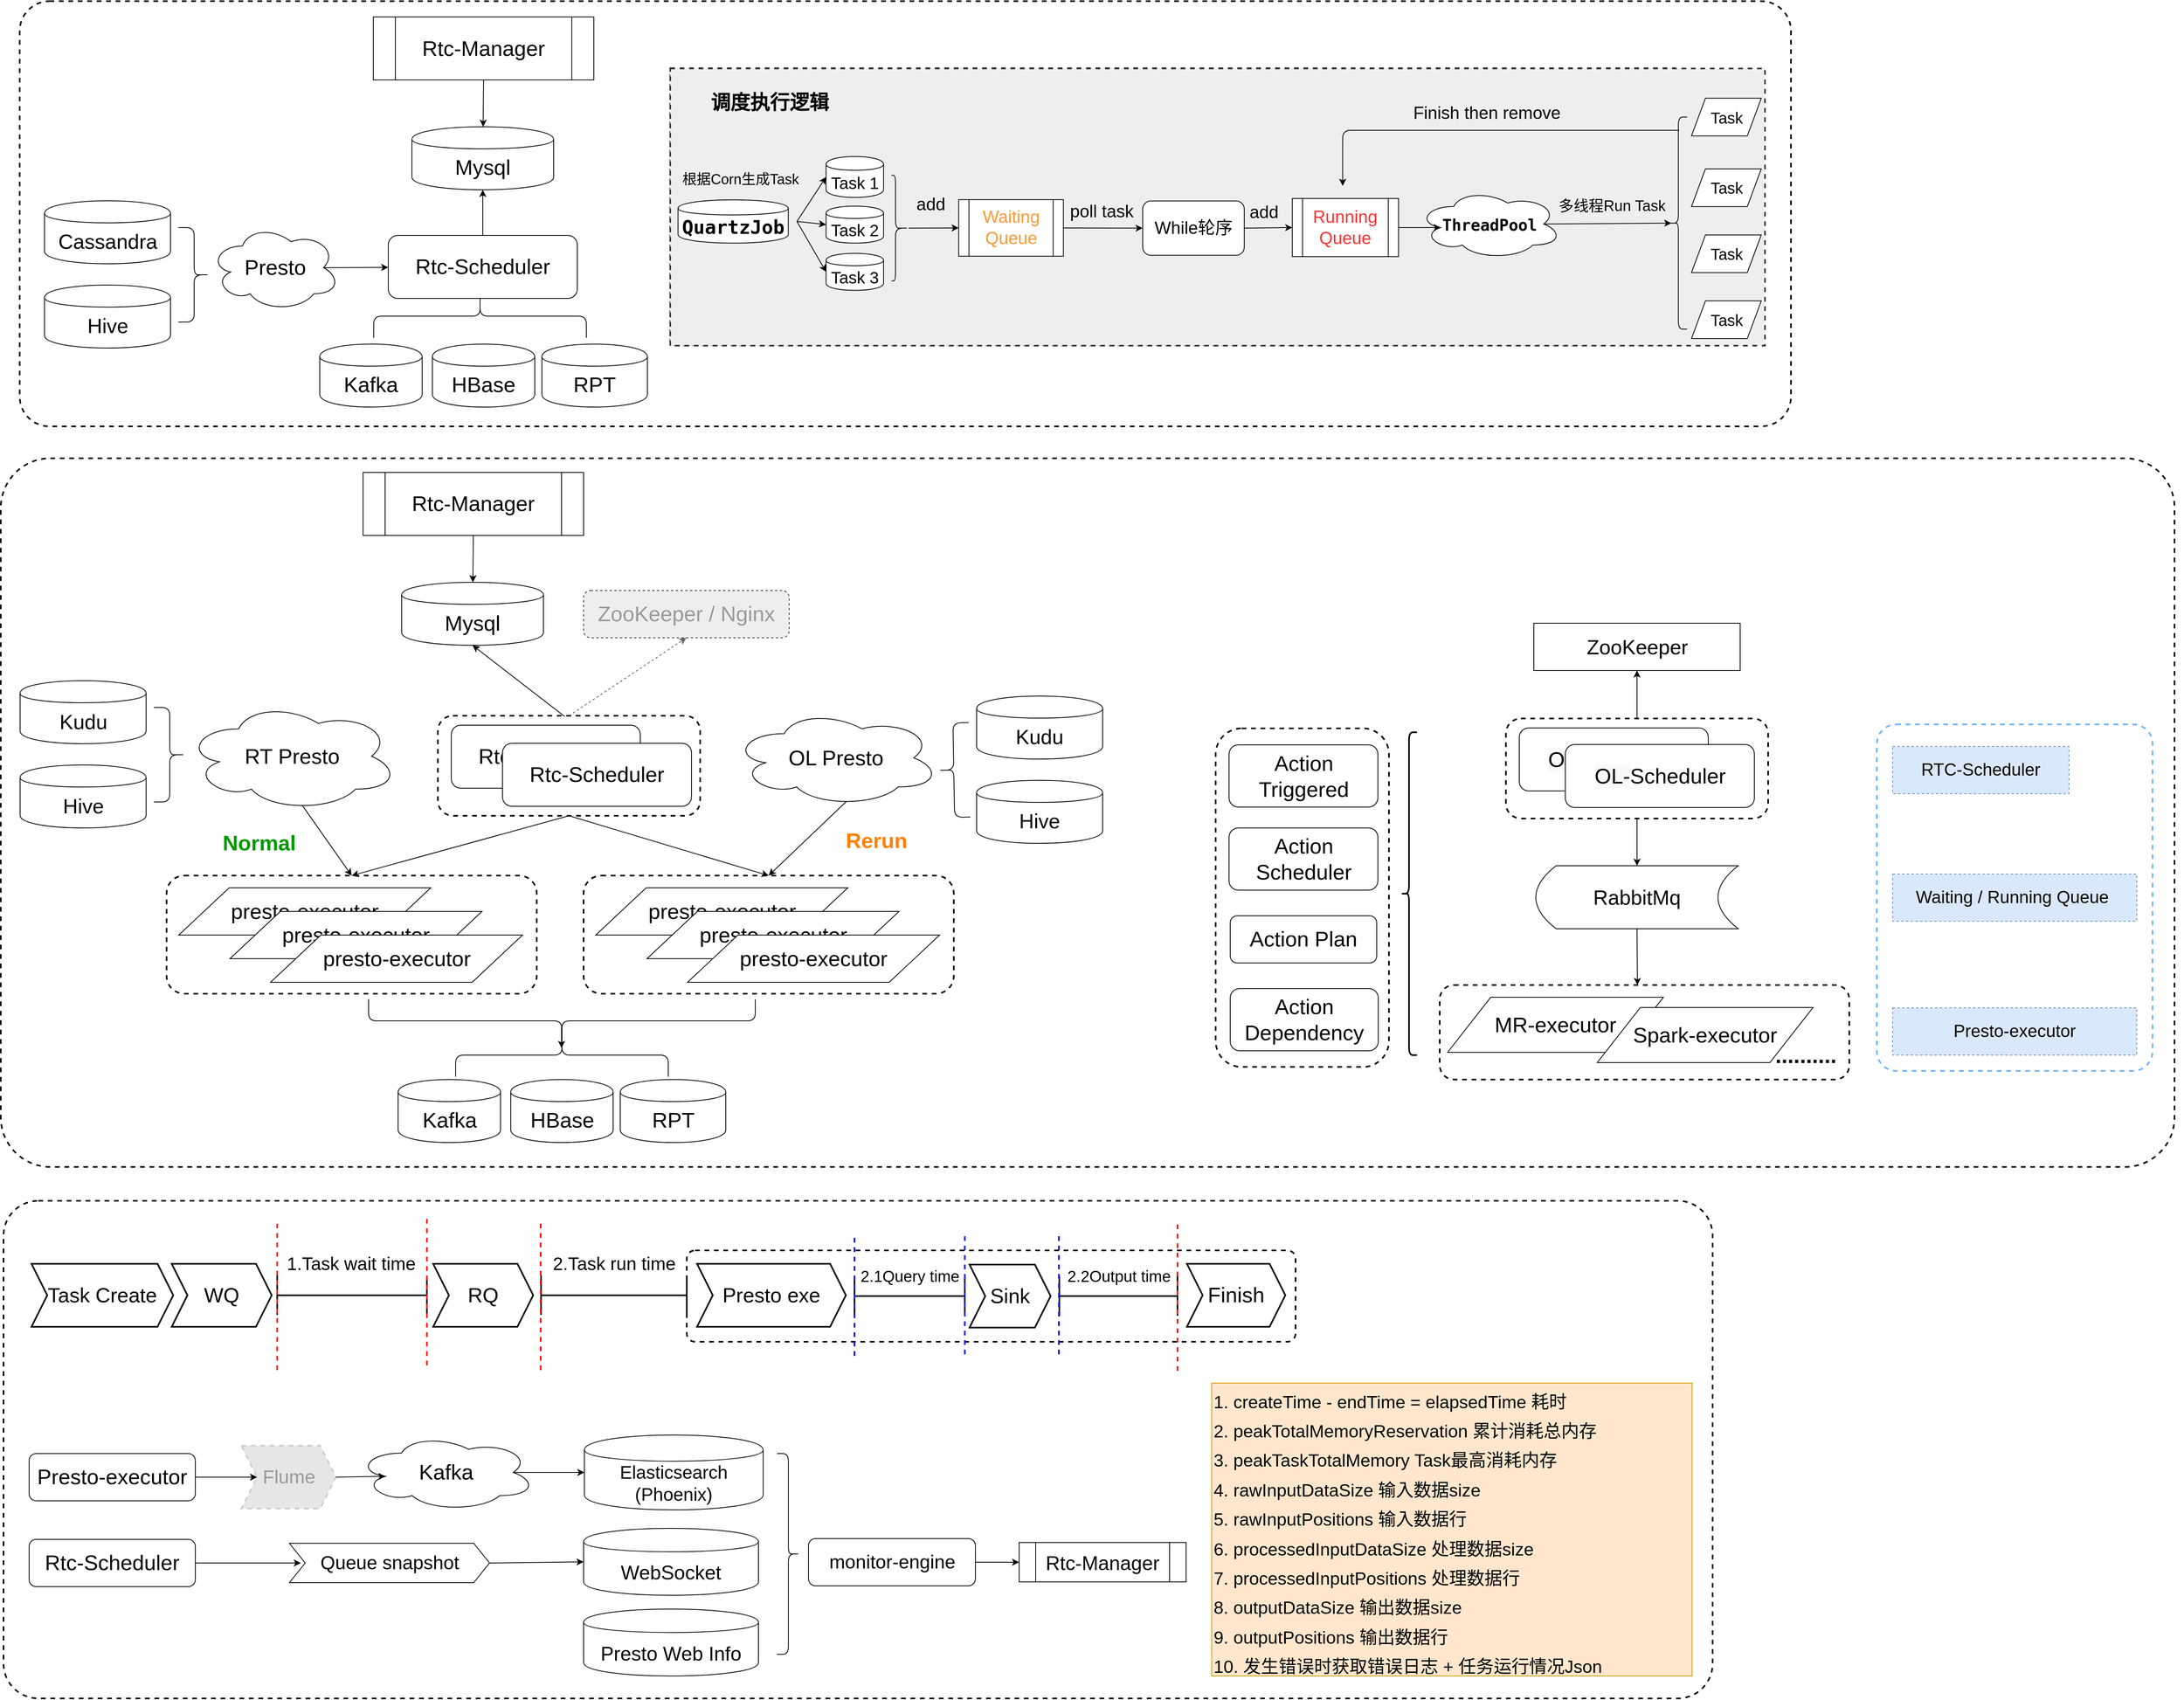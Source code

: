 <mxfile pages="1" version="11.2.1" type="github"><diagram id="6GGWvpli2ypJI9R8YyCM" name="第 1 页"><mxGraphModel dx="3123" dy="1390" grid="1" gridSize="10" guides="1" tooltips="1" connect="1" arrows="1" fold="1" page="1" pageScale="1" pageWidth="5000" pageHeight="5000" math="0" shadow="0"><root><mxCell id="0"/><mxCell id="1" parent="0"/><mxCell id="Yu_ZGBINd114suLNDj9D-167" value="" style="group" vertex="1" connectable="0" parent="1"><mxGeometry x="42" y="56.5" width="2249" height="540" as="geometry"/></mxCell><mxCell id="Yu_ZGBINd114suLNDj9D-166" value="" style="group" vertex="1" connectable="0" parent="Yu_ZGBINd114suLNDj9D-167"><mxGeometry width="2249" height="540" as="geometry"/></mxCell><mxCell id="wfswNdiwdFXzxna1z3ZK-1" value="&lt;font style=&quot;font-size: 27px&quot;&gt;Rtc-Manager&lt;/font&gt;" style="shape=process;whiteSpace=wrap;html=1;backgroundOutline=1;" parent="Yu_ZGBINd114suLNDj9D-166" vertex="1"><mxGeometry x="449" y="20" width="280" height="80" as="geometry"/></mxCell><mxCell id="wfswNdiwdFXzxna1z3ZK-2" value="&lt;font style=&quot;font-size: 27px&quot;&gt;Rtc-&lt;span style=&quot;font-family: &amp;#34;microsoft yahei&amp;#34; , &amp;#34;arial&amp;#34; , &amp;#34;helvetica&amp;#34; , sans-serif ; text-align: left ; background-color: rgb(255 , 255 , 255)&quot;&gt;Scheduler&lt;/span&gt;&lt;/font&gt;" style="rounded=1;whiteSpace=wrap;html=1;" parent="Yu_ZGBINd114suLNDj9D-166" vertex="1"><mxGeometry x="468" y="297.5" width="240" height="80" as="geometry"/></mxCell><mxCell id="wfswNdiwdFXzxna1z3ZK-3" value="&lt;font style=&quot;font-size: 27px&quot;&gt;Mysql&lt;/font&gt;" style="shape=cylinder;whiteSpace=wrap;html=1;boundedLbl=1;backgroundOutline=1;" parent="Yu_ZGBINd114suLNDj9D-166" vertex="1"><mxGeometry x="498" y="159.5" width="180" height="80" as="geometry"/></mxCell><mxCell id="wfswNdiwdFXzxna1z3ZK-6" value="&lt;font style=&quot;font-size: 27px&quot;&gt;Presto&lt;/font&gt;" style="ellipse;shape=cloud;whiteSpace=wrap;html=1;" parent="Yu_ZGBINd114suLNDj9D-166" vertex="1"><mxGeometry x="241.5" y="283.5" width="165" height="110" as="geometry"/></mxCell><mxCell id="wfswNdiwdFXzxna1z3ZK-7" value="&lt;font style=&quot;font-size: 27px&quot;&gt;Kafka&lt;/font&gt;" style="shape=cylinder;whiteSpace=wrap;html=1;boundedLbl=1;backgroundOutline=1;" parent="Yu_ZGBINd114suLNDj9D-166" vertex="1"><mxGeometry x="381" y="435.5" width="130" height="80" as="geometry"/></mxCell><mxCell id="wfswNdiwdFXzxna1z3ZK-9" value="&lt;font style=&quot;font-size: 27px&quot;&gt;HBase&lt;/font&gt;" style="shape=cylinder;whiteSpace=wrap;html=1;boundedLbl=1;backgroundOutline=1;" parent="Yu_ZGBINd114suLNDj9D-166" vertex="1"><mxGeometry x="524" y="435.5" width="130" height="80" as="geometry"/></mxCell><mxCell id="wfswNdiwdFXzxna1z3ZK-10" value="&lt;font style=&quot;font-size: 27px&quot;&gt;RPT&lt;/font&gt;" style="shape=cylinder;whiteSpace=wrap;html=1;boundedLbl=1;backgroundOutline=1;" parent="Yu_ZGBINd114suLNDj9D-166" vertex="1"><mxGeometry x="663" y="435.5" width="134" height="80" as="geometry"/></mxCell><mxCell id="wfswNdiwdFXzxna1z3ZK-81" value="" style="group" parent="Yu_ZGBINd114suLNDj9D-166" vertex="1" connectable="0"><mxGeometry x="826" y="85" width="1390" height="352.5" as="geometry"/></mxCell><mxCell id="wfswNdiwdFXzxna1z3ZK-12" value="" style="rounded=0;whiteSpace=wrap;html=1;strokeWidth=2;fillColor=#eeeeee;dashed=1;strokeColor=#36393d;" parent="wfswNdiwdFXzxna1z3ZK-81" vertex="1"><mxGeometry width="1275" height="352" as="geometry"/></mxCell><mxCell id="wfswNdiwdFXzxna1z3ZK-43" value="&lt;font style=&quot;font-size: 25px&quot;&gt;&lt;b&gt;调度执行逻辑&lt;/b&gt;&lt;/font&gt;" style="text;html=1;strokeColor=none;fillColor=none;align=center;verticalAlign=middle;whiteSpace=wrap;rounded=0;dashed=1;" parent="wfswNdiwdFXzxna1z3ZK-81" vertex="1"><mxGeometry x="31.017" y="29.932" width="190.53" height="23.946" as="geometry"/></mxCell><mxCell id="wfswNdiwdFXzxna1z3ZK-14" value="&lt;font style=&quot;font-size: 22px&quot;&gt;Waiting Queue&lt;/font&gt;" style="shape=process;whiteSpace=wrap;html=1;backgroundOutline=1;" parent="wfswNdiwdFXzxna1z3ZK-81" vertex="1"><mxGeometry x="365.259" y="166.548" width="132.928" height="71.837" as="geometry"/></mxCell><mxCell id="wfswNdiwdFXzxna1z3ZK-15" value="&lt;font style=&quot;font-size: 14px&quot;&gt;While轮序&lt;/font&gt;" style="rounded=1;whiteSpace=wrap;html=1;" parent="wfswNdiwdFXzxna1z3ZK-81" vertex="1"><mxGeometry x="575.862" y="166.728" width="129" height="69" as="geometry"/></mxCell><mxCell id="wfswNdiwdFXzxna1z3ZK-16" value="" style="endArrow=classic;html=1;exitX=1;exitY=0.5;exitDx=0;exitDy=0;entryX=0;entryY=0.5;entryDx=0;entryDy=0;" parent="wfswNdiwdFXzxna1z3ZK-81" source="wfswNdiwdFXzxna1z3ZK-14" target="wfswNdiwdFXzxna1z3ZK-15" edge="1"><mxGeometry width="50" height="50" relative="1" as="geometry"><mxPoint x="441.139" y="131.102" as="sourcePoint"/><mxPoint x="496.525" y="71.238" as="targetPoint"/></mxGeometry></mxCell><mxCell id="wfswNdiwdFXzxna1z3ZK-17" value="Running Queue" style="shape=process;whiteSpace=wrap;html=1;backgroundOutline=1;" parent="wfswNdiwdFXzxna1z3ZK-81" vertex="1"><mxGeometry x="738.304" y="155.048" width="132.928" height="71.837" as="geometry"/></mxCell><mxCell id="wfswNdiwdFXzxna1z3ZK-18" value="&lt;font style=&quot;font-size: 14px&quot;&gt;poll task&lt;/font&gt;" style="text;html=1;strokeColor=none;fillColor=none;align=center;verticalAlign=middle;whiteSpace=wrap;rounded=0;" parent="wfswNdiwdFXzxna1z3ZK-81" vertex="1"><mxGeometry x="498.187" y="160.435" width="77.541" height="23.946" as="geometry"/></mxCell><mxCell id="wfswNdiwdFXzxna1z3ZK-19" value="" style="endArrow=classic;html=1;exitX=1;exitY=0.5;exitDx=0;exitDy=0;entryX=0;entryY=0.5;entryDx=0;entryDy=0;" parent="wfswNdiwdFXzxna1z3ZK-81" source="wfswNdiwdFXzxna1z3ZK-15" target="wfswNdiwdFXzxna1z3ZK-17" edge="1"><mxGeometry width="50" height="50" relative="1" as="geometry"><mxPoint x="693.994" y="131.102" as="sourcePoint"/><mxPoint x="749.381" y="71.238" as="targetPoint"/></mxGeometry></mxCell><mxCell id="wfswNdiwdFXzxna1z3ZK-20" value="&lt;span style=&quot;font-size: 14px&quot;&gt;add&lt;/span&gt;" style="text;html=1;strokeColor=none;fillColor=none;align=center;verticalAlign=middle;whiteSpace=wrap;rounded=0;" parent="wfswNdiwdFXzxna1z3ZK-81" vertex="1"><mxGeometry x="662.424" y="160.435" width="77.541" height="23.946" as="geometry"/></mxCell><mxCell id="wfswNdiwdFXzxna1z3ZK-21" value="&lt;pre&gt;&lt;b&gt;&lt;font&gt;ThreadPool&lt;/font&gt;&lt;/b&gt;&lt;/pre&gt;" style="ellipse;shape=cloud;whiteSpace=wrap;html=1;" parent="wfswNdiwdFXzxna1z3ZK-81" vertex="1"><mxGeometry x="896.709" y="143.075" width="132.928" height="95.782" as="geometry"/></mxCell><mxCell id="wfswNdiwdFXzxna1z3ZK-22" value="" style="endArrow=classic;html=1;exitX=1;exitY=0.5;exitDx=0;exitDy=0;" parent="wfswNdiwdFXzxna1z3ZK-81" source="wfswNdiwdFXzxna1z3ZK-17" edge="1"><mxGeometry width="50" height="50" relative="1" as="geometry"><mxPoint x="882.309" y="131.102" as="sourcePoint"/><mxPoint x="904.464" y="190.966" as="targetPoint"/></mxGeometry></mxCell><mxCell id="wfswNdiwdFXzxna1z3ZK-23" value="Task" style="shape=parallelogram;perimeter=parallelogramPerimeter;whiteSpace=wrap;html=1;" parent="wfswNdiwdFXzxna1z3ZK-81" vertex="1"><mxGeometry x="1295.642" y="37.728" width="88.619" height="47.891" as="geometry"/></mxCell><mxCell id="wfswNdiwdFXzxna1z3ZK-24" value="Task" style="shape=parallelogram;perimeter=parallelogramPerimeter;whiteSpace=wrap;html=1;" parent="wfswNdiwdFXzxna1z3ZK-81" vertex="1"><mxGeometry x="1295.642" y="127.524" width="88.619" height="47.891" as="geometry"/></mxCell><mxCell id="wfswNdiwdFXzxna1z3ZK-25" value="Task" style="shape=parallelogram;perimeter=parallelogramPerimeter;whiteSpace=wrap;html=1;" parent="wfswNdiwdFXzxna1z3ZK-81" vertex="1"><mxGeometry x="1295.642" y="211.333" width="88.619" height="47.891" as="geometry"/></mxCell><mxCell id="wfswNdiwdFXzxna1z3ZK-26" value="Task" style="shape=parallelogram;perimeter=parallelogramPerimeter;whiteSpace=wrap;html=1;" parent="wfswNdiwdFXzxna1z3ZK-81" vertex="1"><mxGeometry x="1295.642" y="295.143" width="88.619" height="47.891" as="geometry"/></mxCell><mxCell id="wfswNdiwdFXzxna1z3ZK-27" value="" style="shape=curlyBracket;whiteSpace=wrap;html=1;rounded=1;strokeWidth=1;" parent="wfswNdiwdFXzxna1z3ZK-81" vertex="1"><mxGeometry x="1267.949" y="61.673" width="22.155" height="269.388" as="geometry"/></mxCell><mxCell id="wfswNdiwdFXzxna1z3ZK-28" value="" style="edgeStyle=orthogonalEdgeStyle;rounded=0;orthogonalLoop=1;jettySize=auto;html=1;" parent="wfswNdiwdFXzxna1z3ZK-81" edge="1"><mxGeometry relative="1" as="geometry"><mxPoint x="1026.314" y="189.769" as="sourcePoint"/><mxPoint x="1137.087" y="189.769" as="targetPoint"/></mxGeometry></mxCell><mxCell id="wfswNdiwdFXzxna1z3ZK-29" value="&lt;span style=&quot;font-size: 14px&quot;&gt;多线程Run Task&lt;/span&gt;" style="text;html=1;strokeColor=none;fillColor=none;align=center;verticalAlign=middle;whiteSpace=wrap;rounded=0;" parent="wfswNdiwdFXzxna1z3ZK-81" vertex="1"><mxGeometry x="1013.021" y="152.653" width="144.005" height="23.946" as="geometry"/></mxCell><mxCell id="wfswNdiwdFXzxna1z3ZK-30" value="" style="edgeStyle=segmentEdgeStyle;endArrow=classic;html=1;" parent="wfswNdiwdFXzxna1z3ZK-81" edge="1"><mxGeometry width="50" height="50" relative="1" as="geometry"><mxPoint x="1149.826" y="79.619" as="sourcePoint"/><mxPoint x="804.768" y="149.061" as="targetPoint"/></mxGeometry></mxCell><mxCell id="wfswNdiwdFXzxna1z3ZK-31" value="&lt;span style=&quot;font-size: 14px&quot;&gt;Finish then remove&lt;/span&gt;" style="text;html=1;strokeColor=none;fillColor=none;align=center;verticalAlign=middle;whiteSpace=wrap;rounded=0;" parent="wfswNdiwdFXzxna1z3ZK-81" vertex="1"><mxGeometry x="876.77" y="53.279" width="144.005" height="23.946" as="geometry"/></mxCell><mxCell id="wfswNdiwdFXzxna1z3ZK-32" value="&lt;pre&gt;&lt;font size=&quot;1&quot;&gt;&lt;b style=&quot;font-size: 24px&quot;&gt;QuartzJob&lt;/b&gt;&lt;/font&gt;&lt;/pre&gt;" style="shape=cylinder;whiteSpace=wrap;html=1;boundedLbl=1;backgroundOutline=1;strokeWidth=1;" parent="wfswNdiwdFXzxna1z3ZK-81" vertex="1"><mxGeometry x="8.862" y="166.728" width="140" height="55" as="geometry"/></mxCell><mxCell id="wfswNdiwdFXzxna1z3ZK-33" value="&lt;font style=&quot;font-size: 21px&quot;&gt;Task 1&lt;/font&gt;" style="shape=cylinder;whiteSpace=wrap;html=1;boundedLbl=1;backgroundOutline=1;strokeWidth=1;" parent="wfswNdiwdFXzxna1z3ZK-81" vertex="1"><mxGeometry x="196.862" y="111.728" width="73" height="52" as="geometry"/></mxCell><mxCell id="wfswNdiwdFXzxna1z3ZK-34" value="&lt;span style=&quot;font-size: 21px&quot;&gt;Task 2&lt;/span&gt;" style="shape=cylinder;whiteSpace=wrap;html=1;boundedLbl=1;backgroundOutline=1;strokeWidth=1;" parent="wfswNdiwdFXzxna1z3ZK-81" vertex="1"><mxGeometry x="196.862" y="174.728" width="73" height="47" as="geometry"/></mxCell><mxCell id="wfswNdiwdFXzxna1z3ZK-35" value="&lt;span style=&quot;font-size: 21px&quot;&gt;Task 3&lt;/span&gt;" style="shape=cylinder;whiteSpace=wrap;html=1;boundedLbl=1;backgroundOutline=1;strokeWidth=1;" parent="wfswNdiwdFXzxna1z3ZK-81" vertex="1"><mxGeometry x="196.862" y="234.728" width="73" height="47" as="geometry"/></mxCell><mxCell id="wfswNdiwdFXzxna1z3ZK-36" value="" style="endArrow=classic;html=1;exitX=1;exitY=0.5;exitDx=0;exitDy=0;entryX=0;entryY=0.5;entryDx=0;entryDy=0;" parent="wfswNdiwdFXzxna1z3ZK-81" target="wfswNdiwdFXzxna1z3ZK-33" edge="1"><mxGeometry width="50" height="50" relative="1" as="geometry"><mxPoint x="159.862" y="194.228" as="sourcePoint"/><mxPoint x="174.944" y="137.088" as="targetPoint"/></mxGeometry></mxCell><mxCell id="wfswNdiwdFXzxna1z3ZK-37" value="" style="endArrow=classic;html=1;exitX=1;exitY=0.5;exitDx=0;exitDy=0;entryX=0;entryY=0.5;entryDx=0;entryDy=0;" parent="wfswNdiwdFXzxna1z3ZK-81" target="wfswNdiwdFXzxna1z3ZK-34" edge="1"><mxGeometry width="50" height="50" relative="1" as="geometry"><mxPoint x="159.862" y="194.228" as="sourcePoint"/><mxPoint x="219.412" y="160.35" as="targetPoint"/></mxGeometry></mxCell><mxCell id="wfswNdiwdFXzxna1z3ZK-38" value="" style="endArrow=classic;html=1;exitX=1;exitY=0.5;exitDx=0;exitDy=0;entryX=0;entryY=0.5;entryDx=0;entryDy=0;" parent="wfswNdiwdFXzxna1z3ZK-81" target="wfswNdiwdFXzxna1z3ZK-35" edge="1"><mxGeometry width="50" height="50" relative="1" as="geometry"><mxPoint x="159.862" y="194.228" as="sourcePoint"/><mxPoint x="219.254" y="201.741" as="targetPoint"/></mxGeometry></mxCell><mxCell id="wfswNdiwdFXzxna1z3ZK-39" value="&lt;font style=&quot;font-size: 18px&quot;&gt;根据Corn生成Task&lt;/font&gt;" style="text;html=1;strokeColor=none;fillColor=none;align=center;verticalAlign=middle;whiteSpace=wrap;rounded=0;" parent="wfswNdiwdFXzxna1z3ZK-81" vertex="1"><mxGeometry x="8.862" y="128.728" width="159" height="24" as="geometry"/></mxCell><mxCell id="wfswNdiwdFXzxna1z3ZK-40" value="" style="shape=curlyBracket;whiteSpace=wrap;html=1;rounded=1;strokeWidth=1;size=0.764;rotation=180;" parent="wfswNdiwdFXzxna1z3ZK-81" vertex="1"><mxGeometry x="279.862" y="135.728" width="22" height="134" as="geometry"/></mxCell><mxCell id="wfswNdiwdFXzxna1z3ZK-41" value="" style="endArrow=classic;html=1;exitX=0.1;exitY=0.5;exitDx=0;exitDy=0;exitPerimeter=0;entryX=0;entryY=0.5;entryDx=0;entryDy=0;" parent="wfswNdiwdFXzxna1z3ZK-81" target="wfswNdiwdFXzxna1z3ZK-14" edge="1"><mxGeometry width="50" height="50" relative="1" as="geometry"><mxPoint x="301.662" y="202.728" as="sourcePoint"/><mxPoint x="365.259" y="274.776" as="targetPoint"/></mxGeometry></mxCell><mxCell id="wfswNdiwdFXzxna1z3ZK-42" value="&lt;font style=&quot;font-size: 22px&quot;&gt;add&lt;/font&gt;" style="text;html=1;strokeColor=none;fillColor=none;align=center;verticalAlign=middle;whiteSpace=wrap;rounded=0;" parent="wfswNdiwdFXzxna1z3ZK-81" vertex="1"><mxGeometry x="307.657" y="161.034" width="44.309" height="23.946" as="geometry"/></mxCell><mxCell id="wfswNdiwdFXzxna1z3ZK-46" value="" style="rounded=0;whiteSpace=wrap;html=1;strokeWidth=2;fillColor=#eeeeee;dashed=1;strokeColor=#36393d;" parent="wfswNdiwdFXzxna1z3ZK-81" vertex="1"><mxGeometry y="0.5" width="1390" height="352" as="geometry"/></mxCell><mxCell id="wfswNdiwdFXzxna1z3ZK-47" value="" style="group" parent="wfswNdiwdFXzxna1z3ZK-81" vertex="1" connectable="0"><mxGeometry x="9.862" y="32.228" width="1253.399" height="305.306" as="geometry"/></mxCell><mxCell id="wfswNdiwdFXzxna1z3ZK-48" value="&lt;font style=&quot;font-size: 22px&quot; color=&quot;#ff9933&quot;&gt;Waiting Queue&lt;/font&gt;" style="shape=process;whiteSpace=wrap;html=1;backgroundOutline=1;" parent="wfswNdiwdFXzxna1z3ZK-47" vertex="1"><mxGeometry x="356.397" y="134.82" width="132.928" height="71.837" as="geometry"/></mxCell><mxCell id="wfswNdiwdFXzxna1z3ZK-49" value="&lt;font style=&quot;font-size: 22px&quot;&gt;While轮序&lt;/font&gt;" style="rounded=1;whiteSpace=wrap;html=1;" parent="wfswNdiwdFXzxna1z3ZK-47" vertex="1"><mxGeometry x="590" y="136.5" width="129" height="69" as="geometry"/></mxCell><mxCell id="wfswNdiwdFXzxna1z3ZK-50" value="" style="endArrow=classic;html=1;exitX=1;exitY=0.5;exitDx=0;exitDy=0;entryX=0;entryY=0.5;entryDx=0;entryDy=0;" parent="wfswNdiwdFXzxna1z3ZK-47" source="wfswNdiwdFXzxna1z3ZK-48" target="wfswNdiwdFXzxna1z3ZK-49" edge="1"><mxGeometry width="50" height="50" relative="1" as="geometry"><mxPoint x="432.277" y="99.374" as="sourcePoint"/><mxPoint x="487.663" y="39.51" as="targetPoint"/></mxGeometry></mxCell><mxCell id="wfswNdiwdFXzxna1z3ZK-52" value="&lt;font style=&quot;font-size: 22px&quot;&gt;poll task&lt;/font&gt;" style="text;html=1;strokeColor=none;fillColor=none;align=center;verticalAlign=middle;whiteSpace=wrap;rounded=0;" parent="wfswNdiwdFXzxna1z3ZK-47" vertex="1"><mxGeometry x="486" y="138" width="104" height="24" as="geometry"/></mxCell><mxCell id="wfswNdiwdFXzxna1z3ZK-56" value="" style="endArrow=classic;html=1;exitX=1;exitY=0.5;exitDx=0;exitDy=0;" parent="wfswNdiwdFXzxna1z3ZK-47" source="wfswNdiwdFXzxna1z3ZK-51" edge="1"><mxGeometry width="50" height="50" relative="1" as="geometry"><mxPoint x="873.447" y="99.374" as="sourcePoint"/><mxPoint x="895.602" y="159.238" as="targetPoint"/></mxGeometry></mxCell><mxCell id="wfswNdiwdFXzxna1z3ZK-57" value="&lt;font style=&quot;font-size: 20px&quot;&gt;Task&lt;/font&gt;" style="shape=parallelogram;perimeter=parallelogramPerimeter;whiteSpace=wrap;html=1;" parent="wfswNdiwdFXzxna1z3ZK-47" vertex="1"><mxGeometry x="1286.781" y="6" width="88.619" height="47.891" as="geometry"/></mxCell><mxCell id="wfswNdiwdFXzxna1z3ZK-58" value="&lt;font style=&quot;font-size: 20px&quot;&gt;Task&lt;/font&gt;" style="shape=parallelogram;perimeter=parallelogramPerimeter;whiteSpace=wrap;html=1;" parent="wfswNdiwdFXzxna1z3ZK-47" vertex="1"><mxGeometry x="1286.781" y="95.796" width="88.619" height="47.891" as="geometry"/></mxCell><mxCell id="wfswNdiwdFXzxna1z3ZK-59" value="&lt;font style=&quot;font-size: 20px&quot;&gt;Task&lt;/font&gt;" style="shape=parallelogram;perimeter=parallelogramPerimeter;whiteSpace=wrap;html=1;" parent="wfswNdiwdFXzxna1z3ZK-47" vertex="1"><mxGeometry x="1286.781" y="179.605" width="88.619" height="47.891" as="geometry"/></mxCell><mxCell id="wfswNdiwdFXzxna1z3ZK-60" value="&lt;font style=&quot;font-size: 20px&quot;&gt;Task&lt;/font&gt;" style="shape=parallelogram;perimeter=parallelogramPerimeter;whiteSpace=wrap;html=1;" parent="wfswNdiwdFXzxna1z3ZK-47" vertex="1"><mxGeometry x="1286.781" y="263.415" width="88.619" height="47.891" as="geometry"/></mxCell><mxCell id="wfswNdiwdFXzxna1z3ZK-61" value="" style="shape=curlyBracket;whiteSpace=wrap;html=1;rounded=1;strokeWidth=1;" parent="wfswNdiwdFXzxna1z3ZK-47" vertex="1"><mxGeometry x="1259.087" y="29.946" width="22.155" height="269.388" as="geometry"/></mxCell><mxCell id="wfswNdiwdFXzxna1z3ZK-64" value="" style="edgeStyle=segmentEdgeStyle;endArrow=classic;html=1;" parent="wfswNdiwdFXzxna1z3ZK-47" edge="1"><mxGeometry width="50" height="50" relative="1" as="geometry"><mxPoint x="1271.138" y="46.772" as="sourcePoint"/><mxPoint x="843.906" y="117.333" as="targetPoint"/></mxGeometry></mxCell><mxCell id="wfswNdiwdFXzxna1z3ZK-65" value="&lt;font style=&quot;font-size: 22px&quot;&gt;Finish then remove&lt;/font&gt;" style="text;html=1;strokeColor=none;fillColor=none;align=center;verticalAlign=middle;whiteSpace=wrap;rounded=0;" parent="wfswNdiwdFXzxna1z3ZK-47" vertex="1"><mxGeometry x="911" y="13" width="232" height="24" as="geometry"/></mxCell><mxCell id="wfswNdiwdFXzxna1z3ZK-66" value="&lt;pre&gt;&lt;font size=&quot;1&quot;&gt;&lt;b style=&quot;font-size: 24px&quot;&gt;QuartzJob&lt;/b&gt;&lt;/font&gt;&lt;/pre&gt;" style="shape=cylinder;whiteSpace=wrap;html=1;boundedLbl=1;backgroundOutline=1;strokeWidth=1;" parent="wfswNdiwdFXzxna1z3ZK-47" vertex="1"><mxGeometry y="135" width="140" height="55" as="geometry"/></mxCell><mxCell id="wfswNdiwdFXzxna1z3ZK-67" value="&lt;font style=&quot;font-size: 21px&quot;&gt;Task 1&lt;/font&gt;" style="shape=cylinder;whiteSpace=wrap;html=1;boundedLbl=1;backgroundOutline=1;strokeWidth=1;" parent="wfswNdiwdFXzxna1z3ZK-47" vertex="1"><mxGeometry x="188" y="80" width="73" height="52" as="geometry"/></mxCell><mxCell id="wfswNdiwdFXzxna1z3ZK-68" value="&lt;span style=&quot;font-size: 21px&quot;&gt;Task 2&lt;/span&gt;" style="shape=cylinder;whiteSpace=wrap;html=1;boundedLbl=1;backgroundOutline=1;strokeWidth=1;" parent="wfswNdiwdFXzxna1z3ZK-47" vertex="1"><mxGeometry x="188" y="143" width="73" height="47" as="geometry"/></mxCell><mxCell id="wfswNdiwdFXzxna1z3ZK-69" value="&lt;span style=&quot;font-size: 21px&quot;&gt;Task 3&lt;/span&gt;" style="shape=cylinder;whiteSpace=wrap;html=1;boundedLbl=1;backgroundOutline=1;strokeWidth=1;" parent="wfswNdiwdFXzxna1z3ZK-47" vertex="1"><mxGeometry x="188" y="203" width="73" height="47" as="geometry"/></mxCell><mxCell id="wfswNdiwdFXzxna1z3ZK-70" value="" style="endArrow=classic;html=1;exitX=1;exitY=0.5;exitDx=0;exitDy=0;entryX=0;entryY=0.5;entryDx=0;entryDy=0;" parent="wfswNdiwdFXzxna1z3ZK-47" target="wfswNdiwdFXzxna1z3ZK-67" edge="1"><mxGeometry width="50" height="50" relative="1" as="geometry"><mxPoint x="151" y="162.5" as="sourcePoint"/><mxPoint x="166.083" y="105.361" as="targetPoint"/></mxGeometry></mxCell><mxCell id="wfswNdiwdFXzxna1z3ZK-71" value="" style="endArrow=classic;html=1;exitX=1;exitY=0.5;exitDx=0;exitDy=0;entryX=0;entryY=0.5;entryDx=0;entryDy=0;" parent="wfswNdiwdFXzxna1z3ZK-47" target="wfswNdiwdFXzxna1z3ZK-68" edge="1"><mxGeometry width="50" height="50" relative="1" as="geometry"><mxPoint x="151" y="162.5" as="sourcePoint"/><mxPoint x="210.55" y="128.622" as="targetPoint"/></mxGeometry></mxCell><mxCell id="wfswNdiwdFXzxna1z3ZK-72" value="" style="endArrow=classic;html=1;exitX=1;exitY=0.5;exitDx=0;exitDy=0;entryX=0;entryY=0.5;entryDx=0;entryDy=0;" parent="wfswNdiwdFXzxna1z3ZK-47" target="wfswNdiwdFXzxna1z3ZK-69" edge="1"><mxGeometry width="50" height="50" relative="1" as="geometry"><mxPoint x="151" y="162.5" as="sourcePoint"/><mxPoint x="210.392" y="170.014" as="targetPoint"/></mxGeometry></mxCell><mxCell id="wfswNdiwdFXzxna1z3ZK-73" value="&lt;font style=&quot;font-size: 18px&quot;&gt;根据Corn生成Task&lt;/font&gt;" style="text;html=1;strokeColor=none;fillColor=none;align=center;verticalAlign=middle;whiteSpace=wrap;rounded=0;" parent="wfswNdiwdFXzxna1z3ZK-47" vertex="1"><mxGeometry y="97" width="159" height="24" as="geometry"/></mxCell><mxCell id="wfswNdiwdFXzxna1z3ZK-74" value="" style="shape=curlyBracket;whiteSpace=wrap;html=1;rounded=1;strokeWidth=1;size=0.764;rotation=180;" parent="wfswNdiwdFXzxna1z3ZK-47" vertex="1"><mxGeometry x="271" y="104" width="22" height="134" as="geometry"/></mxCell><mxCell id="wfswNdiwdFXzxna1z3ZK-75" value="" style="endArrow=classic;html=1;exitX=0.1;exitY=0.5;exitDx=0;exitDy=0;exitPerimeter=0;entryX=0;entryY=0.5;entryDx=0;entryDy=0;" parent="wfswNdiwdFXzxna1z3ZK-47" target="wfswNdiwdFXzxna1z3ZK-48" edge="1"><mxGeometry width="50" height="50" relative="1" as="geometry"><mxPoint x="292.8" y="171.0" as="sourcePoint"/><mxPoint x="356.397" y="243.048" as="targetPoint"/></mxGeometry></mxCell><mxCell id="wfswNdiwdFXzxna1z3ZK-76" value="&lt;font style=&quot;font-size: 22px&quot;&gt;add&lt;/font&gt;" style="text;html=1;strokeColor=none;fillColor=none;align=center;verticalAlign=middle;whiteSpace=wrap;rounded=0;" parent="wfswNdiwdFXzxna1z3ZK-47" vertex="1"><mxGeometry x="298.795" y="129.306" width="44.309" height="23.946" as="geometry"/></mxCell><mxCell id="wfswNdiwdFXzxna1z3ZK-77" value="&lt;font style=&quot;font-size: 25px&quot;&gt;&lt;b&gt;调度执行逻辑&lt;/b&gt;&lt;/font&gt;" style="text;html=1;strokeColor=none;fillColor=none;align=center;verticalAlign=middle;whiteSpace=wrap;rounded=0;dashed=1;" parent="wfswNdiwdFXzxna1z3ZK-81" vertex="1"><mxGeometry x="31.017" y="30.432" width="190.53" height="23.946" as="geometry"/></mxCell><mxCell id="wfswNdiwdFXzxna1z3ZK-55" value="&lt;pre&gt;&lt;b&gt;&lt;font style=&quot;font-size: 20px&quot;&gt;ThreadPool&lt;/font&gt;&lt;/b&gt;&lt;/pre&gt;" style="ellipse;shape=cloud;whiteSpace=wrap;html=1;" parent="wfswNdiwdFXzxna1z3ZK-81" vertex="1"><mxGeometry x="949" y="153.5" width="183" height="89" as="geometry"/></mxCell><mxCell id="wfswNdiwdFXzxna1z3ZK-51" value="&lt;font style=&quot;font-size: 22px&quot; color=&quot;#ff3333&quot;&gt;Running Queue&lt;/font&gt;" style="shape=process;whiteSpace=wrap;html=1;backgroundOutline=1;" parent="wfswNdiwdFXzxna1z3ZK-81" vertex="1"><mxGeometry x="789.804" y="165.548" width="134.928" height="73.837" as="geometry"/></mxCell><mxCell id="wfswNdiwdFXzxna1z3ZK-53" value="" style="endArrow=classic;html=1;exitX=1;exitY=0.5;exitDx=0;exitDy=0;entryX=0;entryY=0.5;entryDx=0;entryDy=0;" parent="wfswNdiwdFXzxna1z3ZK-81" source="wfswNdiwdFXzxna1z3ZK-49" target="wfswNdiwdFXzxna1z3ZK-51" edge="1"><mxGeometry width="50" height="50" relative="1" as="geometry"><mxPoint x="693.994" y="131.602" as="sourcePoint"/><mxPoint x="749.381" y="71.738" as="targetPoint"/></mxGeometry></mxCell><mxCell id="wfswNdiwdFXzxna1z3ZK-54" value="&lt;font style=&quot;font-size: 22px&quot;&gt;add&lt;/font&gt;" style="text;html=1;strokeColor=none;fillColor=none;align=center;verticalAlign=middle;whiteSpace=wrap;rounded=0;" parent="wfswNdiwdFXzxna1z3ZK-81" vertex="1"><mxGeometry x="714.924" y="171.935" width="77.541" height="23.946" as="geometry"/></mxCell><mxCell id="wfswNdiwdFXzxna1z3ZK-63" value="&lt;font style=&quot;font-size: 19px&quot;&gt;多线程Run Task&lt;/font&gt;" style="text;html=1;strokeColor=none;fillColor=none;align=center;verticalAlign=middle;whiteSpace=wrap;rounded=0;" parent="wfswNdiwdFXzxna1z3ZK-81" vertex="1"><mxGeometry x="1124.021" y="163.653" width="144.005" height="23.946" as="geometry"/></mxCell><mxCell id="wfswNdiwdFXzxna1z3ZK-78" value="" style="endArrow=classic;html=1;exitX=1;exitY=0.5;exitDx=0;exitDy=0;entryX=0.16;entryY=0.55;entryDx=0;entryDy=0;entryPerimeter=0;" parent="wfswNdiwdFXzxna1z3ZK-81" source="wfswNdiwdFXzxna1z3ZK-51" target="wfswNdiwdFXzxna1z3ZK-55" edge="1"><mxGeometry width="50" height="50" relative="1" as="geometry"><mxPoint x="931.362" y="238.728" as="sourcePoint"/><mxPoint x="1006.304" y="237.966" as="targetPoint"/></mxGeometry></mxCell><mxCell id="wfswNdiwdFXzxna1z3ZK-79" value="" style="endArrow=classic;html=1;exitX=0.875;exitY=0.5;exitDx=0;exitDy=0;exitPerimeter=0;entryX=0.1;entryY=0.5;entryDx=0;entryDy=0;entryPerimeter=0;" parent="wfswNdiwdFXzxna1z3ZK-81" source="wfswNdiwdFXzxna1z3ZK-55" target="wfswNdiwdFXzxna1z3ZK-61" edge="1"><mxGeometry width="50" height="50" relative="1" as="geometry"><mxPoint x="1110" y="291" as="sourcePoint"/><mxPoint x="1160" y="241" as="targetPoint"/></mxGeometry></mxCell><mxCell id="wfswNdiwdFXzxna1z3ZK-82" value="" style="endArrow=classic;html=1;exitX=0.5;exitY=1;exitDx=0;exitDy=0;" parent="Yu_ZGBINd114suLNDj9D-166" source="wfswNdiwdFXzxna1z3ZK-1" target="wfswNdiwdFXzxna1z3ZK-3" edge="1"><mxGeometry width="50" height="50" relative="1" as="geometry"><mxPoint x="379" y="160" as="sourcePoint"/><mxPoint x="429" y="110" as="targetPoint"/></mxGeometry></mxCell><mxCell id="wfswNdiwdFXzxna1z3ZK-83" value="" style="endArrow=classic;html=1;exitX=0.5;exitY=0;exitDx=0;exitDy=0;entryX=0.5;entryY=1;entryDx=0;entryDy=0;" parent="Yu_ZGBINd114suLNDj9D-166" source="wfswNdiwdFXzxna1z3ZK-2" target="wfswNdiwdFXzxna1z3ZK-3" edge="1"><mxGeometry width="50" height="50" relative="1" as="geometry"><mxPoint x="409" y="280" as="sourcePoint"/><mxPoint x="459" y="230" as="targetPoint"/></mxGeometry></mxCell><mxCell id="wfswNdiwdFXzxna1z3ZK-84" value="" style="endArrow=classic;html=1;exitX=0.875;exitY=0.5;exitDx=0;exitDy=0;exitPerimeter=0;" parent="Yu_ZGBINd114suLNDj9D-166" source="wfswNdiwdFXzxna1z3ZK-6" target="wfswNdiwdFXzxna1z3ZK-2" edge="1"><mxGeometry width="50" height="50" relative="1" as="geometry"><mxPoint x="369" y="320" as="sourcePoint"/><mxPoint x="419" y="270" as="targetPoint"/></mxGeometry></mxCell><mxCell id="wfswNdiwdFXzxna1z3ZK-85" value="" style="shape=curlyBracket;whiteSpace=wrap;html=1;rounded=1;rotation=90;" parent="Yu_ZGBINd114suLNDj9D-166" vertex="1"><mxGeometry x="557" y="265" width="55" height="270" as="geometry"/></mxCell><mxCell id="Yu_ZGBINd114suLNDj9D-47" value="&lt;font style=&quot;font-size: 26px&quot;&gt;Cassandra&lt;/font&gt;" style="shape=cylinder;whiteSpace=wrap;html=1;boundedLbl=1;backgroundOutline=1;strokeWidth=1;fillColor=none;" vertex="1" parent="Yu_ZGBINd114suLNDj9D-166"><mxGeometry x="31.5" y="253.5" width="160" height="80" as="geometry"/></mxCell><mxCell id="Yu_ZGBINd114suLNDj9D-48" value="&lt;font style=&quot;font-size: 26px&quot;&gt;Hive&lt;/font&gt;" style="shape=cylinder;whiteSpace=wrap;html=1;boundedLbl=1;backgroundOutline=1;strokeWidth=1;fillColor=none;" vertex="1" parent="Yu_ZGBINd114suLNDj9D-166"><mxGeometry x="31.5" y="360.5" width="160" height="80" as="geometry"/></mxCell><mxCell id="Yu_ZGBINd114suLNDj9D-49" value="" style="shape=curlyBracket;whiteSpace=wrap;html=1;rounded=1;strokeWidth=1;fillColor=none;rotation=-180;" vertex="1" parent="Yu_ZGBINd114suLNDj9D-166"><mxGeometry x="201.5" y="287.5" width="40" height="120" as="geometry"/></mxCell><mxCell id="Yu_ZGBINd114suLNDj9D-163" value="" style="rounded=1;whiteSpace=wrap;html=1;strokeWidth=2;fillColor=none;arcSize=7;dashed=1;" vertex="1" parent="Yu_ZGBINd114suLNDj9D-166"><mxGeometry width="2249" height="540" as="geometry"/></mxCell><mxCell id="Yu_ZGBINd114suLNDj9D-168" value="" style="group" vertex="1" connectable="0" parent="1"><mxGeometry x="42.5" y="655" width="2746.5" height="882" as="geometry"/></mxCell><mxCell id="Yu_ZGBINd114suLNDj9D-134" value="" style="group" vertex="1" connectable="0" parent="Yu_ZGBINd114suLNDj9D-168"><mxGeometry width="2746.5" height="882" as="geometry"/></mxCell><mxCell id="Yu_ZGBINd114suLNDj9D-44" value="" style="rounded=1;whiteSpace=wrap;html=1;dashed=1;strokeWidth=2;fillColor=none;" vertex="1" parent="Yu_ZGBINd114suLNDj9D-134"><mxGeometry x="530.5" y="309" width="333" height="127" as="geometry"/></mxCell><mxCell id="Yu_ZGBINd114suLNDj9D-24" value="" style="group" vertex="1" connectable="0" parent="Yu_ZGBINd114suLNDj9D-134"><mxGeometry x="186" y="512" width="470" height="150" as="geometry"/></mxCell><mxCell id="Yu_ZGBINd114suLNDj9D-20" value="&lt;font style=&quot;font-size: 27px&quot;&gt;presto-executor&lt;/font&gt;" style="shape=parallelogram;perimeter=parallelogramPerimeter;whiteSpace=wrap;html=1;" vertex="1" parent="Yu_ZGBINd114suLNDj9D-24"><mxGeometry x="15.5" y="15.5" width="320" height="60" as="geometry"/></mxCell><mxCell id="Yu_ZGBINd114suLNDj9D-21" value="&lt;font style=&quot;font-size: 27px&quot;&gt;presto-executor&lt;/font&gt;" style="shape=parallelogram;perimeter=parallelogramPerimeter;whiteSpace=wrap;html=1;" vertex="1" parent="Yu_ZGBINd114suLNDj9D-24"><mxGeometry x="80.5" y="45.5" width="320" height="60" as="geometry"/></mxCell><mxCell id="Yu_ZGBINd114suLNDj9D-22" value="&lt;font style=&quot;font-size: 27px&quot;&gt;presto-executor&lt;/font&gt;" style="shape=parallelogram;perimeter=parallelogramPerimeter;whiteSpace=wrap;html=1;" vertex="1" parent="Yu_ZGBINd114suLNDj9D-24"><mxGeometry x="132" y="75.5" width="320" height="60" as="geometry"/></mxCell><mxCell id="Yu_ZGBINd114suLNDj9D-23" value="" style="rounded=1;whiteSpace=wrap;html=1;dashed=1;fillColor=none;strokeWidth=2;" vertex="1" parent="Yu_ZGBINd114suLNDj9D-24"><mxGeometry width="470" height="150" as="geometry"/></mxCell><mxCell id="Yu_ZGBINd114suLNDj9D-1" value="&lt;font style=&quot;font-size: 27px&quot;&gt;Rtc-Manager&lt;/font&gt;" style="shape=process;whiteSpace=wrap;html=1;backgroundOutline=1;" vertex="1" parent="Yu_ZGBINd114suLNDj9D-134"><mxGeometry x="435.5" width="280" height="80" as="geometry"/></mxCell><mxCell id="Yu_ZGBINd114suLNDj9D-3" value="&lt;font style=&quot;font-size: 27px&quot;&gt;Mysql&lt;/font&gt;" style="shape=cylinder;whiteSpace=wrap;html=1;boundedLbl=1;backgroundOutline=1;" vertex="1" parent="Yu_ZGBINd114suLNDj9D-134"><mxGeometry x="484.5" y="139.5" width="180" height="80" as="geometry"/></mxCell><mxCell id="Yu_ZGBINd114suLNDj9D-4" value="&lt;font style=&quot;font-size: 27px&quot;&gt;RT Presto&lt;/font&gt;" style="ellipse;shape=cloud;whiteSpace=wrap;html=1;" vertex="1" parent="Yu_ZGBINd114suLNDj9D-134"><mxGeometry x="210" y="291" width="270" height="139" as="geometry"/></mxCell><mxCell id="Yu_ZGBINd114suLNDj9D-5" value="&lt;font style=&quot;font-size: 27px&quot;&gt;Kafka&lt;/font&gt;" style="shape=cylinder;whiteSpace=wrap;html=1;boundedLbl=1;backgroundOutline=1;" vertex="1" parent="Yu_ZGBINd114suLNDj9D-134"><mxGeometry x="480" y="771" width="130" height="80" as="geometry"/></mxCell><mxCell id="Yu_ZGBINd114suLNDj9D-6" value="&lt;font style=&quot;font-size: 27px&quot;&gt;HBase&lt;/font&gt;" style="shape=cylinder;whiteSpace=wrap;html=1;boundedLbl=1;backgroundOutline=1;" vertex="1" parent="Yu_ZGBINd114suLNDj9D-134"><mxGeometry x="623" y="771" width="130" height="80" as="geometry"/></mxCell><mxCell id="Yu_ZGBINd114suLNDj9D-7" value="&lt;font style=&quot;font-size: 27px&quot;&gt;RPT&lt;/font&gt;" style="shape=cylinder;whiteSpace=wrap;html=1;boundedLbl=1;backgroundOutline=1;" vertex="1" parent="Yu_ZGBINd114suLNDj9D-134"><mxGeometry x="762" y="771" width="134" height="80" as="geometry"/></mxCell><mxCell id="Yu_ZGBINd114suLNDj9D-8" value="" style="endArrow=classic;html=1;exitX=0.5;exitY=1;exitDx=0;exitDy=0;" edge="1" parent="Yu_ZGBINd114suLNDj9D-134" source="Yu_ZGBINd114suLNDj9D-1" target="Yu_ZGBINd114suLNDj9D-3"><mxGeometry width="50" height="50" relative="1" as="geometry"><mxPoint x="365.5" y="140" as="sourcePoint"/><mxPoint x="415.5" y="90" as="targetPoint"/></mxGeometry></mxCell><mxCell id="Yu_ZGBINd114suLNDj9D-9" value="" style="endArrow=classic;html=1;entryX=0.5;entryY=1;entryDx=0;entryDy=0;" edge="1" parent="Yu_ZGBINd114suLNDj9D-134" target="Yu_ZGBINd114suLNDj9D-3"><mxGeometry width="50" height="50" relative="1" as="geometry"><mxPoint x="691.5" y="310" as="sourcePoint"/><mxPoint x="562.5" y="261.5" as="targetPoint"/></mxGeometry></mxCell><mxCell id="Yu_ZGBINd114suLNDj9D-10" value="" style="endArrow=classic;html=1;exitX=0.55;exitY=0.95;exitDx=0;exitDy=0;exitPerimeter=0;entryX=0.5;entryY=0;entryDx=0;entryDy=0;" edge="1" parent="Yu_ZGBINd114suLNDj9D-134" source="Yu_ZGBINd114suLNDj9D-4" target="Yu_ZGBINd114suLNDj9D-23"><mxGeometry width="50" height="50" relative="1" as="geometry"><mxPoint x="472.5" y="351.5" as="sourcePoint"/><mxPoint x="522.5" y="301.5" as="targetPoint"/></mxGeometry></mxCell><mxCell id="Yu_ZGBINd114suLNDj9D-25" value="" style="group" vertex="1" connectable="0" parent="Yu_ZGBINd114suLNDj9D-134"><mxGeometry x="715.5" y="512" width="2031" height="370" as="geometry"/></mxCell><mxCell id="Yu_ZGBINd114suLNDj9D-26" value="&lt;font style=&quot;font-size: 27px&quot;&gt;presto-executor&lt;/font&gt;" style="shape=parallelogram;perimeter=parallelogramPerimeter;whiteSpace=wrap;html=1;" vertex="1" parent="Yu_ZGBINd114suLNDj9D-25"><mxGeometry x="15.5" y="15.5" width="320" height="60" as="geometry"/></mxCell><mxCell id="Yu_ZGBINd114suLNDj9D-27" value="&lt;font style=&quot;font-size: 27px&quot;&gt;presto-executor&lt;/font&gt;" style="shape=parallelogram;perimeter=parallelogramPerimeter;whiteSpace=wrap;html=1;" vertex="1" parent="Yu_ZGBINd114suLNDj9D-25"><mxGeometry x="80.5" y="45.5" width="320" height="60" as="geometry"/></mxCell><mxCell id="Yu_ZGBINd114suLNDj9D-28" value="&lt;font style=&quot;font-size: 27px&quot;&gt;presto-executor&lt;/font&gt;" style="shape=parallelogram;perimeter=parallelogramPerimeter;whiteSpace=wrap;html=1;" vertex="1" parent="Yu_ZGBINd114suLNDj9D-25"><mxGeometry x="132" y="75.5" width="320" height="60" as="geometry"/></mxCell><mxCell id="Yu_ZGBINd114suLNDj9D-29" value="" style="rounded=1;whiteSpace=wrap;html=1;dashed=1;fillColor=none;strokeWidth=2;" vertex="1" parent="Yu_ZGBINd114suLNDj9D-25"><mxGeometry width="470" height="150" as="geometry"/></mxCell><mxCell id="Yu_ZGBINd114suLNDj9D-164" value="" style="rounded=1;whiteSpace=wrap;html=1;strokeWidth=2;fillColor=none;arcSize=7;dashed=1;" vertex="1" parent="Yu_ZGBINd114suLNDj9D-25"><mxGeometry x="-740" y="-530" width="2760" height="900" as="geometry"/></mxCell><mxCell id="Yu_ZGBINd114suLNDj9D-30" value="" style="endArrow=classic;html=1;entryX=0.5;entryY=0;entryDx=0;entryDy=0;exitX=0.5;exitY=1;exitDx=0;exitDy=0;" edge="1" parent="Yu_ZGBINd114suLNDj9D-134" source="Yu_ZGBINd114suLNDj9D-44" target="Yu_ZGBINd114suLNDj9D-23"><mxGeometry width="50" height="50" relative="1" as="geometry"><mxPoint x="692.5" y="437" as="sourcePoint"/><mxPoint x="822.5" y="431" as="targetPoint"/></mxGeometry></mxCell><mxCell id="Yu_ZGBINd114suLNDj9D-31" value="" style="endArrow=classic;html=1;entryX=0.5;entryY=0;entryDx=0;entryDy=0;exitX=0.5;exitY=1;exitDx=0;exitDy=0;" edge="1" parent="Yu_ZGBINd114suLNDj9D-134" source="Yu_ZGBINd114suLNDj9D-44" target="Yu_ZGBINd114suLNDj9D-29"><mxGeometry width="50" height="50" relative="1" as="geometry"><mxPoint x="702.5" y="460" as="sourcePoint"/><mxPoint x="1062.5" y="371" as="targetPoint"/></mxGeometry></mxCell><mxCell id="Yu_ZGBINd114suLNDj9D-32" value="&lt;font style=&quot;font-size: 27px&quot;&gt;OL Presto&lt;/font&gt;" style="ellipse;shape=cloud;whiteSpace=wrap;html=1;" vertex="1" parent="Yu_ZGBINd114suLNDj9D-134"><mxGeometry x="904.5" y="301" width="263" height="123" as="geometry"/></mxCell><mxCell id="Yu_ZGBINd114suLNDj9D-33" value="" style="endArrow=classic;html=1;exitX=0.55;exitY=0.95;exitDx=0;exitDy=0;exitPerimeter=0;entryX=0.5;entryY=0;entryDx=0;entryDy=0;" edge="1" parent="Yu_ZGBINd114suLNDj9D-134" source="Yu_ZGBINd114suLNDj9D-32" target="Yu_ZGBINd114suLNDj9D-29"><mxGeometry width="50" height="50" relative="1" as="geometry"><mxPoint x="902.5" y="481" as="sourcePoint"/><mxPoint x="952.5" y="431" as="targetPoint"/></mxGeometry></mxCell><mxCell id="Yu_ZGBINd114suLNDj9D-37" value="" style="group" vertex="1" connectable="0" parent="Yu_ZGBINd114suLNDj9D-134"><mxGeometry x="690.5" y="300" width="55" height="491" as="geometry"/></mxCell><mxCell id="Yu_ZGBINd114suLNDj9D-11" value="" style="shape=curlyBracket;whiteSpace=wrap;html=1;rounded=1;rotation=90;" vertex="1" parent="Yu_ZGBINd114suLNDj9D-37"><mxGeometry x="-30" y="305" width="55" height="270" as="geometry"/></mxCell><mxCell id="Yu_ZGBINd114suLNDj9D-34" value="" style="shape=curlyBracket;whiteSpace=wrap;html=1;rounded=1;rotation=-90;" vertex="1" parent="Yu_ZGBINd114suLNDj9D-37"><mxGeometry x="-30" y="151" width="55" height="491" as="geometry"/></mxCell><mxCell id="Yu_ZGBINd114suLNDj9D-36" value="" style="endArrow=classic;html=1;exitX=0.357;exitY=0.499;exitDx=0;exitDy=0;exitPerimeter=0;" edge="1" parent="Yu_ZGBINd114suLNDj9D-37"><mxGeometry width="50" height="50" relative="1" as="geometry"><mxPoint x="-2.991" y="404.365" as="sourcePoint"/><mxPoint x="-3" y="431" as="targetPoint"/></mxGeometry></mxCell><mxCell id="Yu_ZGBINd114suLNDj9D-38" value="&lt;span style=&quot;font-family: &amp;#34;microsoft yahei&amp;#34; , &amp;#34;arial&amp;#34; , &amp;#34;helvetica&amp;#34; , sans-serif ; text-align: left ; background-color: rgb(255 , 255 , 255)&quot;&gt;&lt;font style=&quot;font-size: 27px&quot; color=&quot;#009900&quot;&gt;&lt;b&gt;Normal&amp;nbsp;&lt;/b&gt;&lt;/font&gt;&lt;/span&gt;" style="text;html=1;strokeColor=none;fillColor=none;align=center;verticalAlign=middle;whiteSpace=wrap;rounded=0;dashed=1;" vertex="1" parent="Yu_ZGBINd114suLNDj9D-134"><mxGeometry x="232.5" y="451" width="150" height="40" as="geometry"/></mxCell><mxCell id="Yu_ZGBINd114suLNDj9D-40" value="&lt;span style=&quot;font-family: &amp;#34;microsoft yahei&amp;#34; , &amp;#34;arial&amp;#34; , &amp;#34;helvetica&amp;#34; , sans-serif ; text-align: left ; background-color: rgb(255 , 255 , 255)&quot;&gt;&lt;font style=&quot;font-size: 27px&quot; color=&quot;#ff8000&quot;&gt;&lt;b&gt;Rerun&lt;/b&gt;&lt;/font&gt;&lt;/span&gt;" style="text;html=1;strokeColor=none;fillColor=none;align=center;verticalAlign=middle;whiteSpace=wrap;rounded=0;dashed=1;" vertex="1" parent="Yu_ZGBINd114suLNDj9D-134"><mxGeometry x="1012" y="448" width="150" height="40" as="geometry"/></mxCell><mxCell id="Yu_ZGBINd114suLNDj9D-43" value="" style="group" vertex="1" connectable="0" parent="Yu_ZGBINd114suLNDj9D-134"><mxGeometry x="547.5" y="321" width="305" height="103" as="geometry"/></mxCell><mxCell id="Yu_ZGBINd114suLNDj9D-2" value="&lt;font style=&quot;font-size: 27px&quot;&gt;Rtc-&lt;span style=&quot;font-family: &amp;#34;microsoft yahei&amp;#34; , &amp;#34;arial&amp;#34; , &amp;#34;helvetica&amp;#34; , sans-serif ; text-align: left ; background-color: rgb(255 , 255 , 255)&quot;&gt;Scheduler&lt;/span&gt;&lt;/font&gt;" style="rounded=1;whiteSpace=wrap;html=1;" vertex="1" parent="Yu_ZGBINd114suLNDj9D-43"><mxGeometry width="240" height="80" as="geometry"/></mxCell><mxCell id="Yu_ZGBINd114suLNDj9D-41" value="&lt;font style=&quot;font-size: 27px&quot;&gt;Rtc-&lt;span style=&quot;font-family: &amp;#34;microsoft yahei&amp;#34; , &amp;#34;arial&amp;#34; , &amp;#34;helvetica&amp;#34; , sans-serif ; text-align: left ; background-color: rgb(255 , 255 , 255)&quot;&gt;Scheduler&lt;/span&gt;&lt;/font&gt;" style="rounded=1;whiteSpace=wrap;html=1;" vertex="1" parent="Yu_ZGBINd114suLNDj9D-43"><mxGeometry x="65" y="23" width="240" height="80" as="geometry"/></mxCell><mxCell id="Yu_ZGBINd114suLNDj9D-50" value="&lt;font style=&quot;font-size: 26px&quot;&gt;Kudu&lt;/font&gt;" style="shape=cylinder;whiteSpace=wrap;html=1;boundedLbl=1;backgroundOutline=1;strokeWidth=1;fillColor=none;" vertex="1" parent="Yu_ZGBINd114suLNDj9D-134"><mxGeometry y="264.5" width="160" height="80" as="geometry"/></mxCell><mxCell id="Yu_ZGBINd114suLNDj9D-51" value="&lt;font style=&quot;font-size: 26px&quot;&gt;Hive&lt;/font&gt;" style="shape=cylinder;whiteSpace=wrap;html=1;boundedLbl=1;backgroundOutline=1;strokeWidth=1;fillColor=none;" vertex="1" parent="Yu_ZGBINd114suLNDj9D-134"><mxGeometry y="371.5" width="160" height="80" as="geometry"/></mxCell><mxCell id="Yu_ZGBINd114suLNDj9D-52" value="" style="shape=curlyBracket;whiteSpace=wrap;html=1;rounded=1;strokeWidth=1;fillColor=none;rotation=-180;" vertex="1" parent="Yu_ZGBINd114suLNDj9D-134"><mxGeometry x="170" y="298.5" width="40" height="120" as="geometry"/></mxCell><mxCell id="Yu_ZGBINd114suLNDj9D-53" value="&lt;font style=&quot;font-size: 26px&quot;&gt;Kudu&lt;/font&gt;" style="shape=cylinder;whiteSpace=wrap;html=1;boundedLbl=1;backgroundOutline=1;strokeWidth=1;fillColor=none;" vertex="1" parent="Yu_ZGBINd114suLNDj9D-134"><mxGeometry x="1214.5" y="284" width="160" height="80" as="geometry"/></mxCell><mxCell id="Yu_ZGBINd114suLNDj9D-54" value="&lt;font style=&quot;font-size: 26px&quot;&gt;Hive&lt;/font&gt;" style="shape=cylinder;whiteSpace=wrap;html=1;boundedLbl=1;backgroundOutline=1;strokeWidth=1;fillColor=none;" vertex="1" parent="Yu_ZGBINd114suLNDj9D-134"><mxGeometry x="1214.5" y="391" width="160" height="80" as="geometry"/></mxCell><mxCell id="Yu_ZGBINd114suLNDj9D-55" value="" style="shape=curlyBracket;whiteSpace=wrap;html=1;rounded=1;strokeWidth=1;fillColor=none;rotation=-1;" vertex="1" parent="Yu_ZGBINd114suLNDj9D-134"><mxGeometry x="1165.5" y="318" width="40" height="120" as="geometry"/></mxCell><mxCell id="Yu_ZGBINd114suLNDj9D-104" value="&lt;font style=&quot;font-size: 27px&quot; color=&quot;#999999&quot;&gt;ZooKeeper / Nginx&lt;/font&gt;" style="rounded=1;whiteSpace=wrap;html=1;strokeColor=#36393d;strokeWidth=1;fillColor=#eeeeee;dashed=1;" vertex="1" parent="Yu_ZGBINd114suLNDj9D-134"><mxGeometry x="715.5" y="150" width="261" height="60" as="geometry"/></mxCell><mxCell id="Yu_ZGBINd114suLNDj9D-105" value="" style="endArrow=classic;html=1;dashed=1;strokeColor=#666666;strokeWidth=1;exitX=0.5;exitY=0;exitDx=0;exitDy=0;entryX=0.5;entryY=1;entryDx=0;entryDy=0;" edge="1" parent="Yu_ZGBINd114suLNDj9D-134" source="Yu_ZGBINd114suLNDj9D-44" target="Yu_ZGBINd114suLNDj9D-104"><mxGeometry width="50" height="50" relative="1" as="geometry"><mxPoint x="762.5" y="300" as="sourcePoint"/><mxPoint x="872.5" y="220" as="targetPoint"/></mxGeometry></mxCell><mxCell id="Yu_ZGBINd114suLNDj9D-133" value="" style="group" vertex="1" connectable="0" parent="Yu_ZGBINd114suLNDj9D-168"><mxGeometry x="1518" y="191.5" width="1189.5" height="579.5" as="geometry"/></mxCell><mxCell id="Yu_ZGBINd114suLNDj9D-99" value="&lt;span style=&quot;font-family: &amp;#34;helvetica&amp;#34; , &amp;#34;arial&amp;#34; , sans-serif ; font-size: 0px&quot;&gt;%3CmxGraphModel%3E%3Croot%3E%3CmxCell%20id%3D%220%22%2F%3E%3CmxCell%20id%3D%221%22%20parent%3D%220%22%2F%3E%3CmxCell%20id%3D%222%22%20value%3D%22%22%20style%3D%22group%22%20vertex%3D%221%22%20connectable%3D%220%22%20parent%3D%221%22%3E%3CmxGeometry%20x%3D%221799%22%20y%3D%221071.5%22%20width%3D%22333%22%20height%3D%22127%22%20as%3D%22geometry%22%2F%3E%3C%2FmxCell%3E%3CmxCell%20id%3D%223%22%20value%3D%22%22%20style%3D%22rounded%3D1%3BwhiteSpace%3Dwrap%3Bhtml%3D1%3Bdashed%3D1%3BstrokeWidth%3D2%3BfillColor%3Dnone%3B%22%20vertex%3D%221%22%20parent%3D%222%22%3E%3CmxGeometry%20width%3D%22333%22%20height%3D%22127%22%20as%3D%22geometry%22%2F%3E%3C%2FmxCell%3E%3CmxCell%20id%3D%224%22%20value%3D%22%26lt%3Bdiv%20style%3D%26quot%3Btext-align%3A%20center%26quot%3B%26gt%3B%26lt%3Bspan%20style%3D%26quot%3Btext-align%3A%20left%20%3B%20font-size%3A%2027px%20%3B%20background-color%3A%20rgb(248%20%2C%20249%20%2C%20250)%26quot%3B%26gt%3BOL-%26lt%3B%2Fspan%26gt%3B%26lt%3Bspan%20style%3D%26quot%3Bbackground-color%3A%20rgb(255%20%2C%20255%20%2C%20255)%20%3B%20font-family%3A%20%26amp%3B%2334%3Bmicrosoft%20yahei%26amp%3B%2334%3B%20%2C%20%26amp%3B%2334%3Barial%26amp%3B%2334%3B%20%2C%20%26amp%3B%2334%3Bhelvetica%26amp%3B%2334%3B%20%2C%20sans-serif%20%3B%20text-align%3A%20left%20%3B%20font-size%3A%2027px%26quot%3B%26gt%3BScheduler%26lt%3B%2Fspan%26gt%3B%26lt%3B%2Fdiv%26gt%3B%22%20style%3D%22rounded%3D1%3BwhiteSpace%3Dwrap%3Bhtml%3D1%3B%22%20vertex%3D%221%22%20parent%3D%222%22%3E%3CmxGeometry%20x%3D%2217%22%20y%3D%2212%22%20width%3D%22240%22%20height%3D%2280%22%20as%3D%22geometry%22%2F%3E%3C%2FmxCell%3E%3CmxCell%20id%3D%225%22%20value%3D%22%26lt%3Bdiv%20style%3D%26quot%3Btext-align%3A%20center%26quot%3B%26gt%3B%26lt%3Bspan%20style%3D%26quot%3Btext-align%3A%20left%20%3B%20font-size%3A%2027px%20%3B%20background-color%3A%20rgb(248%20%2C%20249%20%2C%20250)%26quot%3B%26gt%3BOL-%26lt%3B%2Fspan%26gt%3B%26lt%3Bspan%20style%3D%26quot%3Bbackground-color%3A%20rgb(255%20%2C%20255%20%2C%20255)%20%3B%20font-family%3A%20%26amp%3B%2334%3Bmicrosoft%20yahei%26amp%3B%2334%3B%20%2C%20%26amp%3B%2334%3Barial%26amp%3B%2334%3B%20%2C%20%26amp%3B%2334%3Bhelvetica%26amp%3B%2334%3B%20%2C%20sans-serif%20%3B%20text-align%3A%20left%20%3B%20font-size%3A%2027px%26quot%3B%26gt%3BScheduler%26lt%3B%2Fspan%26gt%3B%26lt%3B%2Fdiv%26gt%3B%22%20style%3D%22rounded%3D1%3BwhiteSpace%3Dwrap%3Bhtml%3D1%3B%22%20vertex%3D%221%22%20parent%3D%222%22%3E%3CmxGeometry%20x%3D%2275.5%22%20y%3D%2233%22%20width%3D%22240%22%20height%3D%2280%22%20as%3D%22geometry%22%2F%3E%3C%2FmxCell%3E%3C%2Froot%3E%3C%2FmxGraphModel%3E&lt;/span&gt;" style="rounded=1;whiteSpace=wrap;html=1;dashed=1;strokeWidth=2;fillColor=none;strokeColor=#66B2FF;arcSize=7;" vertex="1" parent="Yu_ZGBINd114suLNDj9D-133"><mxGeometry x="839.5" y="128.5" width="350" height="440" as="geometry"/></mxCell><mxCell id="Yu_ZGBINd114suLNDj9D-77" value="&lt;span style=&quot;font-family: &amp;#34;helvetica&amp;#34; , &amp;#34;arial&amp;#34; , sans-serif ; font-size: 0px&quot;&gt;%3CmxGraphModel%3E%3Croot%3E%3CmxCell%20id%3D%220%22%2F%3E%3CmxCell%20id%3D%221%22%20parent%3D%220%22%2F%3E%3CmxCell%20id%3D%222%22%20value%3D%22%22%20style%3D%22group%22%20vertex%3D%221%22%20connectable%3D%220%22%20parent%3D%221%22%3E%3CmxGeometry%20x%3D%221799%22%20y%3D%221071.5%22%20width%3D%22333%22%20height%3D%22127%22%20as%3D%22geometry%22%2F%3E%3C%2FmxCell%3E%3CmxCell%20id%3D%223%22%20value%3D%22%22%20style%3D%22rounded%3D1%3BwhiteSpace%3Dwrap%3Bhtml%3D1%3Bdashed%3D1%3BstrokeWidth%3D2%3BfillColor%3Dnone%3B%22%20vertex%3D%221%22%20parent%3D%222%22%3E%3CmxGeometry%20width%3D%22333%22%20height%3D%22127%22%20as%3D%22geometry%22%2F%3E%3C%2FmxCell%3E%3CmxCell%20id%3D%224%22%20value%3D%22%26lt%3Bdiv%20style%3D%26quot%3Btext-align%3A%20center%26quot%3B%26gt%3B%26lt%3Bspan%20style%3D%26quot%3Btext-align%3A%20left%20%3B%20font-size%3A%2027px%20%3B%20background-color%3A%20rgb(248%20%2C%20249%20%2C%20250)%26quot%3B%26gt%3BOL-%26lt%3B%2Fspan%26gt%3B%26lt%3Bspan%20style%3D%26quot%3Bbackground-color%3A%20rgb(255%20%2C%20255%20%2C%20255)%20%3B%20font-family%3A%20%26amp%3B%2334%3Bmicrosoft%20yahei%26amp%3B%2334%3B%20%2C%20%26amp%3B%2334%3Barial%26amp%3B%2334%3B%20%2C%20%26amp%3B%2334%3Bhelvetica%26amp%3B%2334%3B%20%2C%20sans-serif%20%3B%20text-align%3A%20left%20%3B%20font-size%3A%2027px%26quot%3B%26gt%3BScheduler%26lt%3B%2Fspan%26gt%3B%26lt%3B%2Fdiv%26gt%3B%22%20style%3D%22rounded%3D1%3BwhiteSpace%3Dwrap%3Bhtml%3D1%3B%22%20vertex%3D%221%22%20parent%3D%222%22%3E%3CmxGeometry%20x%3D%2217%22%20y%3D%2212%22%20width%3D%22240%22%20height%3D%2280%22%20as%3D%22geometry%22%2F%3E%3C%2FmxCell%3E%3CmxCell%20id%3D%225%22%20value%3D%22%26lt%3Bdiv%20style%3D%26quot%3Btext-align%3A%20center%26quot%3B%26gt%3B%26lt%3Bspan%20style%3D%26quot%3Btext-align%3A%20left%20%3B%20font-size%3A%2027px%20%3B%20background-color%3A%20rgb(248%20%2C%20249%20%2C%20250)%26quot%3B%26gt%3BOL-%26lt%3B%2Fspan%26gt%3B%26lt%3Bspan%20style%3D%26quot%3Bbackground-color%3A%20rgb(255%20%2C%20255%20%2C%20255)%20%3B%20font-family%3A%20%26amp%3B%2334%3Bmicrosoft%20yahei%26amp%3B%2334%3B%20%2C%20%26amp%3B%2334%3Barial%26amp%3B%2334%3B%20%2C%20%26amp%3B%2334%3Bhelvetica%26amp%3B%2334%3B%20%2C%20sans-serif%20%3B%20text-align%3A%20left%20%3B%20font-size%3A%2027px%26quot%3B%26gt%3BScheduler%26lt%3B%2Fspan%26gt%3B%26lt%3B%2Fdiv%26gt%3B%22%20style%3D%22rounded%3D1%3BwhiteSpace%3Dwrap%3Bhtml%3D1%3B%22%20vertex%3D%221%22%20parent%3D%222%22%3E%3CmxGeometry%20x%3D%2275.5%22%20y%3D%2233%22%20width%3D%22240%22%20height%3D%2280%22%20as%3D%22geometry%22%2F%3E%3C%2FmxCell%3E%3C%2Froot%3E%3C%2FmxGraphModel%3E&lt;/span&gt;" style="rounded=1;whiteSpace=wrap;html=1;dashed=1;strokeWidth=2;fillColor=none;" vertex="1" parent="Yu_ZGBINd114suLNDj9D-133"><mxGeometry x="284.5" y="459.5" width="520" height="120" as="geometry"/></mxCell><mxCell id="Yu_ZGBINd114suLNDj9D-45" value="&lt;font style=&quot;font-size: 26px&quot;&gt;ZooKeeper&lt;/font&gt;" style="rounded=0;whiteSpace=wrap;html=1;strokeWidth=1;" vertex="1" parent="Yu_ZGBINd114suLNDj9D-133"><mxGeometry x="404" width="262" height="60" as="geometry"/></mxCell><mxCell id="Yu_ZGBINd114suLNDj9D-46" value="" style="endArrow=classic;html=1;exitX=0.5;exitY=0;exitDx=0;exitDy=0;entryX=0.5;entryY=1;entryDx=0;entryDy=0;fillColor=#bac8d3;strokeColor=#000000;" edge="1" parent="Yu_ZGBINd114suLNDj9D-133" source="Yu_ZGBINd114suLNDj9D-59" target="Yu_ZGBINd114suLNDj9D-45"><mxGeometry width="50" height="50" relative="1" as="geometry"><mxPoint x="433" y="49.5" as="sourcePoint"/><mxPoint x="578.5" y="-19.5" as="targetPoint"/></mxGeometry></mxCell><mxCell id="Yu_ZGBINd114suLNDj9D-61" value="" style="group" vertex="1" connectable="0" parent="Yu_ZGBINd114suLNDj9D-133"><mxGeometry x="368.5" y="121" width="333" height="127" as="geometry"/></mxCell><mxCell id="Yu_ZGBINd114suLNDj9D-59" value="&lt;span style=&quot;font-family: &amp;#34;helvetica&amp;#34; , &amp;#34;arial&amp;#34; , sans-serif ; font-size: 0px&quot;&gt;%3CmxGraphModel%3E%3Croot%3E%3CmxCell%20id%3D%220%22%2F%3E%3CmxCell%20id%3D%221%22%20parent%3D%220%22%2F%3E%3CmxCell%20id%3D%222%22%20value%3D%22%22%20style%3D%22group%22%20vertex%3D%221%22%20connectable%3D%220%22%20parent%3D%221%22%3E%3CmxGeometry%20x%3D%221799%22%20y%3D%221071.5%22%20width%3D%22333%22%20height%3D%22127%22%20as%3D%22geometry%22%2F%3E%3C%2FmxCell%3E%3CmxCell%20id%3D%223%22%20value%3D%22%22%20style%3D%22rounded%3D1%3BwhiteSpace%3Dwrap%3Bhtml%3D1%3Bdashed%3D1%3BstrokeWidth%3D2%3BfillColor%3Dnone%3B%22%20vertex%3D%221%22%20parent%3D%222%22%3E%3CmxGeometry%20width%3D%22333%22%20height%3D%22127%22%20as%3D%22geometry%22%2F%3E%3C%2FmxCell%3E%3CmxCell%20id%3D%224%22%20value%3D%22%26lt%3Bdiv%20style%3D%26quot%3Btext-align%3A%20center%26quot%3B%26gt%3B%26lt%3Bspan%20style%3D%26quot%3Btext-align%3A%20left%20%3B%20font-size%3A%2027px%20%3B%20background-color%3A%20rgb(248%20%2C%20249%20%2C%20250)%26quot%3B%26gt%3BOL-%26lt%3B%2Fspan%26gt%3B%26lt%3Bspan%20style%3D%26quot%3Bbackground-color%3A%20rgb(255%20%2C%20255%20%2C%20255)%20%3B%20font-family%3A%20%26amp%3B%2334%3Bmicrosoft%20yahei%26amp%3B%2334%3B%20%2C%20%26amp%3B%2334%3Barial%26amp%3B%2334%3B%20%2C%20%26amp%3B%2334%3Bhelvetica%26amp%3B%2334%3B%20%2C%20sans-serif%20%3B%20text-align%3A%20left%20%3B%20font-size%3A%2027px%26quot%3B%26gt%3BScheduler%26lt%3B%2Fspan%26gt%3B%26lt%3B%2Fdiv%26gt%3B%22%20style%3D%22rounded%3D1%3BwhiteSpace%3Dwrap%3Bhtml%3D1%3B%22%20vertex%3D%221%22%20parent%3D%222%22%3E%3CmxGeometry%20x%3D%2217%22%20y%3D%2212%22%20width%3D%22240%22%20height%3D%2280%22%20as%3D%22geometry%22%2F%3E%3C%2FmxCell%3E%3CmxCell%20id%3D%225%22%20value%3D%22%26lt%3Bdiv%20style%3D%26quot%3Btext-align%3A%20center%26quot%3B%26gt%3B%26lt%3Bspan%20style%3D%26quot%3Btext-align%3A%20left%20%3B%20font-size%3A%2027px%20%3B%20background-color%3A%20rgb(248%20%2C%20249%20%2C%20250)%26quot%3B%26gt%3BOL-%26lt%3B%2Fspan%26gt%3B%26lt%3Bspan%20style%3D%26quot%3Bbackground-color%3A%20rgb(255%20%2C%20255%20%2C%20255)%20%3B%20font-family%3A%20%26amp%3B%2334%3Bmicrosoft%20yahei%26amp%3B%2334%3B%20%2C%20%26amp%3B%2334%3Barial%26amp%3B%2334%3B%20%2C%20%26amp%3B%2334%3Bhelvetica%26amp%3B%2334%3B%20%2C%20sans-serif%20%3B%20text-align%3A%20left%20%3B%20font-size%3A%2027px%26quot%3B%26gt%3BScheduler%26lt%3B%2Fspan%26gt%3B%26lt%3B%2Fdiv%26gt%3B%22%20style%3D%22rounded%3D1%3BwhiteSpace%3Dwrap%3Bhtml%3D1%3B%22%20vertex%3D%221%22%20parent%3D%222%22%3E%3CmxGeometry%20x%3D%2275.5%22%20y%3D%2233%22%20width%3D%22240%22%20height%3D%2280%22%20as%3D%22geometry%22%2F%3E%3C%2FmxCell%3E%3C%2Froot%3E%3C%2FmxGraphModel%3E&lt;/span&gt;" style="rounded=1;whiteSpace=wrap;html=1;dashed=1;strokeWidth=2;fillColor=none;" vertex="1" parent="Yu_ZGBINd114suLNDj9D-61"><mxGeometry width="333" height="127" as="geometry"/></mxCell><mxCell id="Yu_ZGBINd114suLNDj9D-57" value="&lt;div style=&quot;text-align: center&quot;&gt;&lt;span style=&quot;text-align: left ; font-size: 27px ; background-color: rgb(248 , 249 , 250)&quot;&gt;OL-&lt;/span&gt;&lt;span style=&quot;background-color: rgb(255 , 255 , 255) ; font-family: &amp;#34;microsoft yahei&amp;#34; , &amp;#34;arial&amp;#34; , &amp;#34;helvetica&amp;#34; , sans-serif ; text-align: left ; font-size: 27px&quot;&gt;Scheduler&lt;/span&gt;&lt;/div&gt;" style="rounded=1;whiteSpace=wrap;html=1;" vertex="1" parent="Yu_ZGBINd114suLNDj9D-61"><mxGeometry x="17" y="12" width="240" height="80" as="geometry"/></mxCell><mxCell id="Yu_ZGBINd114suLNDj9D-60" value="&lt;div style=&quot;text-align: center&quot;&gt;&lt;span style=&quot;text-align: left ; font-size: 27px ; background-color: rgb(248 , 249 , 250)&quot;&gt;OL-&lt;/span&gt;&lt;span style=&quot;background-color: rgb(255 , 255 , 255) ; font-family: &amp;#34;microsoft yahei&amp;#34; , &amp;#34;arial&amp;#34; , &amp;#34;helvetica&amp;#34; , sans-serif ; text-align: left ; font-size: 27px&quot;&gt;Scheduler&lt;/span&gt;&lt;/div&gt;" style="rounded=1;whiteSpace=wrap;html=1;" vertex="1" parent="Yu_ZGBINd114suLNDj9D-61"><mxGeometry x="75.5" y="33" width="240" height="80" as="geometry"/></mxCell><mxCell id="Yu_ZGBINd114suLNDj9D-63" value="&lt;font style=&quot;font-size: 26px&quot;&gt;RabbitMq&lt;/font&gt;" style="shape=dataStorage;whiteSpace=wrap;html=1;strokeWidth=1;fillColor=none;" vertex="1" parent="Yu_ZGBINd114suLNDj9D-133"><mxGeometry x="406.5" y="308" width="257" height="80" as="geometry"/></mxCell><mxCell id="Yu_ZGBINd114suLNDj9D-64" value="" style="endArrow=classic;html=1;strokeColor=#000000;exitX=0.5;exitY=1;exitDx=0;exitDy=0;" edge="1" parent="Yu_ZGBINd114suLNDj9D-133" source="Yu_ZGBINd114suLNDj9D-59" target="Yu_ZGBINd114suLNDj9D-63"><mxGeometry width="50" height="50" relative="1" as="geometry"><mxPoint x="559.5" y="319.5" as="sourcePoint"/><mxPoint x="609.5" y="269.5" as="targetPoint"/></mxGeometry></mxCell><mxCell id="Yu_ZGBINd114suLNDj9D-71" value="" style="group" vertex="1" connectable="0" parent="Yu_ZGBINd114suLNDj9D-133"><mxGeometry x="294.5" y="475" width="497.5" height="83" as="geometry"/></mxCell><mxCell id="Yu_ZGBINd114suLNDj9D-65" value="&lt;font style=&quot;font-size: 27px&quot;&gt;MR-executor&lt;/font&gt;" style="shape=parallelogram;perimeter=parallelogramPerimeter;whiteSpace=wrap;html=1;strokeWidth=1;" vertex="1" parent="Yu_ZGBINd114suLNDj9D-71"><mxGeometry width="274" height="70" as="geometry"/></mxCell><mxCell id="Yu_ZGBINd114suLNDj9D-66" value="&lt;font style=&quot;font-size: 27px&quot;&gt;Spark-executor&lt;/font&gt;" style="shape=parallelogram;perimeter=parallelogramPerimeter;whiteSpace=wrap;html=1;strokeWidth=1;" vertex="1" parent="Yu_ZGBINd114suLNDj9D-71"><mxGeometry x="190" y="13" width="274" height="70" as="geometry"/></mxCell><mxCell id="Yu_ZGBINd114suLNDj9D-69" value="&lt;font style=&quot;font-size: 28px&quot;&gt;&lt;b&gt;..........&lt;/b&gt;&lt;/font&gt;" style="text;html=1;strokeColor=none;fillColor=none;align=center;verticalAlign=middle;whiteSpace=wrap;rounded=0;" vertex="1" parent="Yu_ZGBINd114suLNDj9D-71"><mxGeometry x="411.5" y="63" width="86" height="20" as="geometry"/></mxCell><mxCell id="Yu_ZGBINd114suLNDj9D-72" value="" style="endArrow=classic;html=1;strokeColor=#000000;exitX=0.5;exitY=1;exitDx=0;exitDy=0;" edge="1" parent="Yu_ZGBINd114suLNDj9D-133" source="Yu_ZGBINd114suLNDj9D-63"><mxGeometry width="50" height="50" relative="1" as="geometry"><mxPoint x="529.5" y="439.5" as="sourcePoint"/><mxPoint x="535.5" y="459.5" as="targetPoint"/></mxGeometry></mxCell><mxCell id="Yu_ZGBINd114suLNDj9D-91" value="&lt;span style=&quot;text-align: left&quot;&gt;&lt;font style=&quot;font-size: 22px&quot;&gt;RTC-Scheduler&lt;/font&gt;&lt;/span&gt;" style="text;html=1;strokeColor=#6c8ebf;fillColor=#dae8fc;align=center;verticalAlign=middle;whiteSpace=wrap;rounded=0;dashed=1;" vertex="1" parent="Yu_ZGBINd114suLNDj9D-133"><mxGeometry x="859.5" y="156.5" width="224" height="60" as="geometry"/></mxCell><mxCell id="Yu_ZGBINd114suLNDj9D-92" value="&lt;span style=&quot;font-size: 22px&quot;&gt;Waiting / Running Queue&amp;nbsp;&lt;/span&gt;" style="text;html=1;strokeColor=#6c8ebf;fillColor=#dae8fc;align=center;verticalAlign=middle;whiteSpace=wrap;rounded=0;dashed=1;" vertex="1" parent="Yu_ZGBINd114suLNDj9D-133"><mxGeometry x="859.5" y="318.5" width="310" height="60" as="geometry"/></mxCell><mxCell id="Yu_ZGBINd114suLNDj9D-94" value="&lt;span style=&quot;font-size: 22px&quot;&gt;Presto-executor&lt;/span&gt;" style="text;html=1;strokeColor=#6c8ebf;fillColor=#dae8fc;align=center;verticalAlign=middle;whiteSpace=wrap;rounded=0;dashed=1;" vertex="1" parent="Yu_ZGBINd114suLNDj9D-133"><mxGeometry x="859.5" y="488.5" width="310" height="60" as="geometry"/></mxCell><mxCell id="Yu_ZGBINd114suLNDj9D-102" value="" style="group" vertex="1" connectable="0" parent="Yu_ZGBINd114suLNDj9D-133"><mxGeometry y="133.5" width="220" height="430" as="geometry"/></mxCell><mxCell id="Yu_ZGBINd114suLNDj9D-85" value="&lt;span style=&quot;font-family: &amp;#34;helvetica&amp;#34; , &amp;#34;arial&amp;#34; , sans-serif ; font-size: 0px&quot;&gt;%3CmxGraphModel%3E%3Croot%3E%3CmxCell%20id%3D%220%22%2F%3E%3CmxCell%20id%3D%221%22%20parent%3D%220%22%2F%3E%3CmxCell%20id%3D%222%22%20value%3D%22%22%20style%3D%22group%22%20vertex%3D%221%22%20connectable%3D%220%22%20parent%3D%221%22%3E%3CmxGeometry%20x%3D%221799%22%20y%3D%221071.5%22%20width%3D%22333%22%20height%3D%22127%22%20as%3D%22geometry%22%2F%3E%3C%2FmxCell%3E%3CmxCell%20id%3D%223%22%20value%3D%22%22%20style%3D%22rounded%3D1%3BwhiteSpace%3Dwrap%3Bhtml%3D1%3Bdashed%3D1%3BstrokeWidth%3D2%3BfillColor%3Dnone%3B%22%20vertex%3D%221%22%20parent%3D%222%22%3E%3CmxGeometry%20width%3D%22333%22%20height%3D%22127%22%20as%3D%22geometry%22%2F%3E%3C%2FmxCell%3E%3CmxCell%20id%3D%224%22%20value%3D%22%26lt%3Bdiv%20style%3D%26quot%3Btext-align%3A%20center%26quot%3B%26gt%3B%26lt%3Bspan%20style%3D%26quot%3Btext-align%3A%20left%20%3B%20font-size%3A%2027px%20%3B%20background-color%3A%20rgb(248%20%2C%20249%20%2C%20250)%26quot%3B%26gt%3BOL-%26lt%3B%2Fspan%26gt%3B%26lt%3Bspan%20style%3D%26quot%3Bbackground-color%3A%20rgb(255%20%2C%20255%20%2C%20255)%20%3B%20font-family%3A%20%26amp%3B%2334%3Bmicrosoft%20yahei%26amp%3B%2334%3B%20%2C%20%26amp%3B%2334%3Barial%26amp%3B%2334%3B%20%2C%20%26amp%3B%2334%3Bhelvetica%26amp%3B%2334%3B%20%2C%20sans-serif%20%3B%20text-align%3A%20left%20%3B%20font-size%3A%2027px%26quot%3B%26gt%3BScheduler%26lt%3B%2Fspan%26gt%3B%26lt%3B%2Fdiv%26gt%3B%22%20style%3D%22rounded%3D1%3BwhiteSpace%3Dwrap%3Bhtml%3D1%3B%22%20vertex%3D%221%22%20parent%3D%222%22%3E%3CmxGeometry%20x%3D%2217%22%20y%3D%2212%22%20width%3D%22240%22%20height%3D%2280%22%20as%3D%22geometry%22%2F%3E%3C%2FmxCell%3E%3CmxCell%20id%3D%225%22%20value%3D%22%26lt%3Bdiv%20style%3D%26quot%3Btext-align%3A%20center%26quot%3B%26gt%3B%26lt%3Bspan%20style%3D%26quot%3Btext-align%3A%20left%20%3B%20font-size%3A%2027px%20%3B%20background-color%3A%20rgb(248%20%2C%20249%20%2C%20250)%26quot%3B%26gt%3BOL-%26lt%3B%2Fspan%26gt%3B%26lt%3Bspan%20style%3D%26quot%3Bbackground-color%3A%20rgb(255%20%2C%20255%20%2C%20255)%20%3B%20font-family%3A%20%26amp%3B%2334%3Bmicrosoft%20yahei%26amp%3B%2334%3B%20%2C%20%26amp%3B%2334%3Barial%26amp%3B%2334%3B%20%2C%20%26amp%3B%2334%3Bhelvetica%26amp%3B%2334%3B%20%2C%20sans-serif%20%3B%20text-align%3A%20left%20%3B%20font-size%3A%2027px%26quot%3B%26gt%3BScheduler%26lt%3B%2Fspan%26gt%3B%26lt%3B%2Fdiv%26gt%3B%22%20style%3D%22rounded%3D1%3BwhiteSpace%3Dwrap%3Bhtml%3D1%3B%22%20vertex%3D%221%22%20parent%3D%222%22%3E%3CmxGeometry%20x%3D%2275.5%22%20y%3D%2233%22%20width%3D%22240%22%20height%3D%2280%22%20as%3D%22geometry%22%2F%3E%3C%2FmxCell%3E%3C%2Froot%3E%3C%2FmxGraphModel%3E&lt;/span&gt;" style="rounded=1;whiteSpace=wrap;html=1;dashed=1;strokeWidth=2;fillColor=none;" vertex="1" parent="Yu_ZGBINd114suLNDj9D-102"><mxGeometry width="220" height="430" as="geometry"/></mxCell><mxCell id="Yu_ZGBINd114suLNDj9D-79" value="&lt;font style=&quot;font-size: 27px&quot;&gt;Action Plan&lt;/font&gt;" style="rounded=1;whiteSpace=wrap;html=1;strokeWidth=1;fillColor=none;" vertex="1" parent="Yu_ZGBINd114suLNDj9D-102"><mxGeometry x="18.5" y="238" width="186" height="60" as="geometry"/></mxCell><mxCell id="Yu_ZGBINd114suLNDj9D-80" value="&lt;font style=&quot;font-size: 27px&quot;&gt;Action Dependency&lt;/font&gt;" style="rounded=1;whiteSpace=wrap;html=1;strokeWidth=1;fillColor=none;" vertex="1" parent="Yu_ZGBINd114suLNDj9D-102"><mxGeometry x="18.5" y="330.5" width="188" height="79" as="geometry"/></mxCell><mxCell id="Yu_ZGBINd114suLNDj9D-100" value="&lt;font style=&quot;font-size: 27px&quot;&gt;Action Triggered&lt;/font&gt;" style="rounded=1;whiteSpace=wrap;html=1;strokeWidth=1;fillColor=none;" vertex="1" parent="Yu_ZGBINd114suLNDj9D-102"><mxGeometry x="17" y="21" width="189" height="79" as="geometry"/></mxCell><mxCell id="Yu_ZGBINd114suLNDj9D-101" value="&lt;font style=&quot;font-size: 27px&quot;&gt;Action Scheduler&lt;/font&gt;" style="rounded=1;whiteSpace=wrap;html=1;strokeWidth=1;fillColor=none;" vertex="1" parent="Yu_ZGBINd114suLNDj9D-102"><mxGeometry x="17" y="126.5" width="189" height="79" as="geometry"/></mxCell><mxCell id="Yu_ZGBINd114suLNDj9D-103" value="" style="shape=curlyBracket;whiteSpace=wrap;html=1;rounded=1;strokeColor=#000000;strokeWidth=2;fillColor=none;" vertex="1" parent="Yu_ZGBINd114suLNDj9D-133"><mxGeometry x="235.5" y="138.5" width="20" height="410" as="geometry"/></mxCell><mxCell id="Yu_ZGBINd114suLNDj9D-169" value="" style="group" vertex="1" connectable="0" parent="1"><mxGeometry x="21.5" y="1580" width="2170" height="632" as="geometry"/></mxCell><mxCell id="Yu_ZGBINd114suLNDj9D-165" value="" style="rounded=1;whiteSpace=wrap;html=1;strokeWidth=2;fillColor=none;arcSize=7;dashed=1;" vertex="1" parent="Yu_ZGBINd114suLNDj9D-169"><mxGeometry width="2170" height="632" as="geometry"/></mxCell><mxCell id="Yu_ZGBINd114suLNDj9D-132" value="" style="group" vertex="1" connectable="0" parent="Yu_ZGBINd114suLNDj9D-169"><mxGeometry x="35.5" y="19" width="1605" height="197" as="geometry"/></mxCell><mxCell id="Yu_ZGBINd114suLNDj9D-119" value="" style="rounded=1;whiteSpace=wrap;html=1;strokeColor=#000000;strokeWidth=2;fillColor=none;arcSize=9;dashed=1;" vertex="1" parent="Yu_ZGBINd114suLNDj9D-132"><mxGeometry x="832" y="44" width="773" height="116" as="geometry"/></mxCell><mxCell id="Yu_ZGBINd114suLNDj9D-107" value="&lt;font style=&quot;font-size: 26px&quot;&gt;Task Create&lt;/font&gt;" style="shape=step;perimeter=stepPerimeter;whiteSpace=wrap;html=1;fixedSize=1;strokeColor=#000000;strokeWidth=2;fillColor=none;" vertex="1" parent="Yu_ZGBINd114suLNDj9D-132"><mxGeometry y="61" width="180" height="80" as="geometry"/></mxCell><mxCell id="Yu_ZGBINd114suLNDj9D-110" value="&lt;font style=&quot;font-size: 26px&quot;&gt;WQ&lt;/font&gt;" style="shape=step;perimeter=stepPerimeter;whiteSpace=wrap;html=1;fixedSize=1;strokeColor=#000000;strokeWidth=2;fillColor=none;" vertex="1" parent="Yu_ZGBINd114suLNDj9D-132"><mxGeometry x="178" y="61" width="127" height="80" as="geometry"/></mxCell><mxCell id="Yu_ZGBINd114suLNDj9D-111" value="" style="shape=crossbar;whiteSpace=wrap;html=1;rounded=1;strokeColor=#000000;strokeWidth=2;fillColor=none;" vertex="1" parent="Yu_ZGBINd114suLNDj9D-132"><mxGeometry x="312" y="76" width="190" height="50" as="geometry"/></mxCell><mxCell id="Yu_ZGBINd114suLNDj9D-112" value="&lt;font style=&quot;font-size: 26px&quot;&gt;RQ&lt;/font&gt;" style="shape=step;perimeter=stepPerimeter;whiteSpace=wrap;html=1;fixedSize=1;strokeColor=#000000;strokeWidth=2;fillColor=none;" vertex="1" parent="Yu_ZGBINd114suLNDj9D-132"><mxGeometry x="510" y="61" width="127" height="80" as="geometry"/></mxCell><mxCell id="Yu_ZGBINd114suLNDj9D-113" value="&lt;font style=&quot;font-size: 23px&quot;&gt;1.Task wait time&lt;/font&gt;" style="text;html=1;strokeColor=none;fillColor=none;align=center;verticalAlign=middle;whiteSpace=wrap;rounded=0;" vertex="1" parent="Yu_ZGBINd114suLNDj9D-132"><mxGeometry x="301.5" y="36" width="208" height="50" as="geometry"/></mxCell><mxCell id="Yu_ZGBINd114suLNDj9D-114" value="&lt;span style=&quot;font-size: 27px&quot;&gt;Finish&lt;/span&gt;" style="shape=step;perimeter=stepPerimeter;whiteSpace=wrap;html=1;fixedSize=1;strokeColor=#000000;strokeWidth=2;fillColor=none;" vertex="1" parent="Yu_ZGBINd114suLNDj9D-132"><mxGeometry x="1467" y="61" width="125" height="80" as="geometry"/></mxCell><mxCell id="Yu_ZGBINd114suLNDj9D-115" value="" style="shape=crossbar;whiteSpace=wrap;html=1;rounded=1;strokeColor=#000000;strokeWidth=2;fillColor=none;" vertex="1" parent="Yu_ZGBINd114suLNDj9D-132"><mxGeometry x="647" y="76" width="185" height="50" as="geometry"/></mxCell><mxCell id="Yu_ZGBINd114suLNDj9D-116" value="&lt;font style=&quot;font-size: 23px&quot;&gt;2.Task run time&lt;/font&gt;" style="text;html=1;strokeColor=none;fillColor=none;align=center;verticalAlign=middle;whiteSpace=wrap;rounded=0;" vertex="1" parent="Yu_ZGBINd114suLNDj9D-132"><mxGeometry x="635.5" y="36" width="208" height="50" as="geometry"/></mxCell><mxCell id="Yu_ZGBINd114suLNDj9D-117" value="&lt;span style=&quot;font-size: 26px&quot;&gt;Presto exe&lt;/span&gt;" style="shape=step;perimeter=stepPerimeter;whiteSpace=wrap;html=1;fixedSize=1;strokeColor=#000000;strokeWidth=2;fillColor=none;" vertex="1" parent="Yu_ZGBINd114suLNDj9D-132"><mxGeometry x="845" y="61" width="189" height="80" as="geometry"/></mxCell><mxCell id="Yu_ZGBINd114suLNDj9D-118" value="&lt;span style=&quot;font-size: 26px&quot;&gt;Sink&lt;/span&gt;" style="shape=step;perimeter=stepPerimeter;whiteSpace=wrap;html=1;fixedSize=1;strokeColor=#000000;strokeWidth=2;fillColor=none;" vertex="1" parent="Yu_ZGBINd114suLNDj9D-132"><mxGeometry x="1191" y="62" width="103" height="80" as="geometry"/></mxCell><mxCell id="Yu_ZGBINd114suLNDj9D-120" value="" style="shape=crossbar;whiteSpace=wrap;html=1;rounded=1;strokeColor=#000000;strokeWidth=2;fillColor=none;" vertex="1" parent="Yu_ZGBINd114suLNDj9D-132"><mxGeometry x="1045" y="77" width="140" height="50" as="geometry"/></mxCell><mxCell id="Yu_ZGBINd114suLNDj9D-121" value="&lt;font style=&quot;font-size: 20px&quot;&gt;2.1Query time&lt;/font&gt;" style="text;html=1;strokeColor=none;fillColor=none;align=center;verticalAlign=middle;whiteSpace=wrap;rounded=0;" vertex="1" parent="Yu_ZGBINd114suLNDj9D-132"><mxGeometry x="1036" y="51" width="159" height="50" as="geometry"/></mxCell><mxCell id="Yu_ZGBINd114suLNDj9D-122" value="" style="shape=crossbar;whiteSpace=wrap;html=1;rounded=1;strokeColor=#000000;strokeWidth=2;fillColor=none;" vertex="1" parent="Yu_ZGBINd114suLNDj9D-132"><mxGeometry x="1305" y="77" width="150" height="50" as="geometry"/></mxCell><mxCell id="Yu_ZGBINd114suLNDj9D-123" value="&lt;font style=&quot;font-size: 20px&quot;&gt;2.2Output time&lt;/font&gt;" style="text;html=1;strokeColor=none;fillColor=none;align=center;verticalAlign=middle;whiteSpace=wrap;rounded=0;" vertex="1" parent="Yu_ZGBINd114suLNDj9D-132"><mxGeometry x="1311" y="51" width="140" height="50" as="geometry"/></mxCell><mxCell id="Yu_ZGBINd114suLNDj9D-124" value="" style="endArrow=none;dashed=1;html=1;strokeColor=#FF0000;strokeWidth=2;" edge="1" parent="Yu_ZGBINd114suLNDj9D-132"><mxGeometry width="50" height="50" relative="1" as="geometry"><mxPoint x="312" y="196" as="sourcePoint"/><mxPoint x="312" y="6" as="targetPoint"/></mxGeometry></mxCell><mxCell id="Yu_ZGBINd114suLNDj9D-125" value="" style="endArrow=none;dashed=1;html=1;strokeColor=#FF0000;strokeWidth=2;" edge="1" parent="Yu_ZGBINd114suLNDj9D-132"><mxGeometry width="50" height="50" relative="1" as="geometry"><mxPoint x="502" y="190" as="sourcePoint"/><mxPoint x="502" as="targetPoint"/></mxGeometry></mxCell><mxCell id="Yu_ZGBINd114suLNDj9D-126" value="" style="endArrow=none;dashed=1;html=1;strokeColor=#FF0000;strokeWidth=2;" edge="1" parent="Yu_ZGBINd114suLNDj9D-132"><mxGeometry width="50" height="50" relative="1" as="geometry"><mxPoint x="646.5" y="196" as="sourcePoint"/><mxPoint x="646.5" y="6" as="targetPoint"/></mxGeometry></mxCell><mxCell id="Yu_ZGBINd114suLNDj9D-128" value="" style="endArrow=none;dashed=1;html=1;strokeColor=#FF0000;strokeWidth=2;" edge="1" parent="Yu_ZGBINd114suLNDj9D-132"><mxGeometry width="50" height="50" relative="1" as="geometry"><mxPoint x="1455" y="197" as="sourcePoint"/><mxPoint x="1455" y="7" as="targetPoint"/></mxGeometry></mxCell><mxCell id="Yu_ZGBINd114suLNDj9D-129" value="" style="endArrow=none;dashed=1;html=1;strokeColor=#0000FF;strokeWidth=2;" edge="1" parent="Yu_ZGBINd114suLNDj9D-132"><mxGeometry width="50" height="50" relative="1" as="geometry"><mxPoint x="1045" y="178" as="sourcePoint"/><mxPoint x="1045" y="28" as="targetPoint"/></mxGeometry></mxCell><mxCell id="Yu_ZGBINd114suLNDj9D-130" value="" style="endArrow=none;dashed=1;html=1;strokeColor=#0000FF;strokeWidth=2;" edge="1" parent="Yu_ZGBINd114suLNDj9D-132"><mxGeometry width="50" height="50" relative="1" as="geometry"><mxPoint x="1185" y="176" as="sourcePoint"/><mxPoint x="1185" y="26" as="targetPoint"/></mxGeometry></mxCell><mxCell id="Yu_ZGBINd114suLNDj9D-131" value="" style="endArrow=none;dashed=1;html=1;strokeColor=#0000FF;strokeWidth=2;" edge="1" parent="Yu_ZGBINd114suLNDj9D-132"><mxGeometry width="50" height="50" relative="1" as="geometry"><mxPoint x="1304.5" y="176" as="sourcePoint"/><mxPoint x="1304.5" y="26" as="targetPoint"/></mxGeometry></mxCell><mxCell id="Yu_ZGBINd114suLNDj9D-161" value="" style="group" vertex="1" connectable="0" parent="Yu_ZGBINd114suLNDj9D-169"><mxGeometry x="32.5" y="296" width="1469" height="307.5" as="geometry"/></mxCell><mxCell id="Yu_ZGBINd114suLNDj9D-136" value="&lt;font style=&quot;font-size: 23px&quot;&gt;Elasticsearch&lt;br&gt;(Phoenix)&lt;br&gt;&lt;/font&gt;" style="shape=cylinder;whiteSpace=wrap;html=1;boundedLbl=1;backgroundOutline=1;strokeColor=#000000;strokeWidth=1;fillColor=none;align=center;" vertex="1" parent="Yu_ZGBINd114suLNDj9D-161"><mxGeometry x="705" y="1.5" width="227" height="95" as="geometry"/></mxCell><mxCell id="Yu_ZGBINd114suLNDj9D-138" value="&lt;font style=&quot;font-size: 27px&quot;&gt;Kafka&lt;/font&gt;" style="ellipse;shape=cloud;whiteSpace=wrap;html=1;strokeColor=#000000;strokeWidth=1;fillColor=none;" vertex="1" parent="Yu_ZGBINd114suLNDj9D-161"><mxGeometry x="416" width="227" height="98" as="geometry"/></mxCell><mxCell id="Yu_ZGBINd114suLNDj9D-139" value="" style="endArrow=classic;html=1;strokeColor=#000000;strokeWidth=1;exitX=1;exitY=0.5;exitDx=0;exitDy=0;entryX=0;entryY=0.5;entryDx=0;entryDy=0;" edge="1" parent="Yu_ZGBINd114suLNDj9D-161" target="Yu_ZGBINd114suLNDj9D-144"><mxGeometry width="50" height="50" relative="1" as="geometry"><mxPoint x="211.1" y="55" as="sourcePoint"/><mxPoint x="250.5" y="54" as="targetPoint"/></mxGeometry></mxCell><mxCell id="Yu_ZGBINd114suLNDj9D-141" value="" style="endArrow=classic;html=1;strokeColor=#000000;strokeWidth=1;exitX=0.875;exitY=0.5;exitDx=0;exitDy=0;exitPerimeter=0;entryX=0;entryY=0.5;entryDx=0;entryDy=0;" edge="1" parent="Yu_ZGBINd114suLNDj9D-161" source="Yu_ZGBINd114suLNDj9D-138" target="Yu_ZGBINd114suLNDj9D-136"><mxGeometry width="50" height="50" relative="1" as="geometry"><mxPoint x="620.5" y="140" as="sourcePoint"/><mxPoint x="670.5" y="90" as="targetPoint"/></mxGeometry></mxCell><mxCell id="Yu_ZGBINd114suLNDj9D-142" value="&lt;font style=&quot;font-size: 25px&quot;&gt;Rtc-Manager&lt;/font&gt;" style="shape=process;whiteSpace=wrap;html=1;backgroundOutline=1;" vertex="1" parent="Yu_ZGBINd114suLNDj9D-161"><mxGeometry x="1257" y="138" width="212" height="50" as="geometry"/></mxCell><mxCell id="Yu_ZGBINd114suLNDj9D-144" value="&lt;font style=&quot;font-size: 24px&quot; color=&quot;#999999&quot;&gt;Flume&lt;/font&gt;" style="shape=step;perimeter=stepPerimeter;whiteSpace=wrap;html=1;fixedSize=1;strokeColor=#CCCCCC;strokeWidth=2;fillColor=#E6E6E6;dashed=1;fontColor=#333333;" vertex="1" parent="Yu_ZGBINd114suLNDj9D-161"><mxGeometry x="269.5" y="15" width="120" height="80" as="geometry"/></mxCell><mxCell id="Yu_ZGBINd114suLNDj9D-145" value="" style="endArrow=classic;html=1;strokeColor=#000000;strokeWidth=1;exitX=1;exitY=0.5;exitDx=0;exitDy=0;entryX=0.16;entryY=0.55;entryDx=0;entryDy=0;entryPerimeter=0;" edge="1" parent="Yu_ZGBINd114suLNDj9D-161" source="Yu_ZGBINd114suLNDj9D-144" target="Yu_ZGBINd114suLNDj9D-138"><mxGeometry width="50" height="50" relative="1" as="geometry"><mxPoint x="473" y="160" as="sourcePoint"/><mxPoint x="523" y="110" as="targetPoint"/></mxGeometry></mxCell><mxCell id="Yu_ZGBINd114suLNDj9D-148" value="&lt;font style=&quot;font-size: 25px&quot;&gt;Presto Web Info&lt;/font&gt;" style="shape=cylinder;whiteSpace=wrap;html=1;boundedLbl=1;backgroundOutline=1;strokeWidth=1;fillColor=none;" vertex="1" parent="Yu_ZGBINd114suLNDj9D-161"><mxGeometry x="704" y="222.5" width="222" height="85" as="geometry"/></mxCell><mxCell id="Yu_ZGBINd114suLNDj9D-152" value="&lt;font style=&quot;font-size: 27px&quot;&gt;Rtc-&lt;span style=&quot;font-family: &amp;#34;microsoft yahei&amp;#34; , &amp;#34;arial&amp;#34; , &amp;#34;helvetica&amp;#34; , sans-serif ; text-align: left ; background-color: rgb(255 , 255 , 255)&quot;&gt;Scheduler&lt;/span&gt;&lt;/font&gt;" style="rounded=1;whiteSpace=wrap;html=1;" vertex="1" parent="Yu_ZGBINd114suLNDj9D-161"><mxGeometry y="134" width="211" height="60" as="geometry"/></mxCell><mxCell id="Yu_ZGBINd114suLNDj9D-153" value="&lt;span style=&quot;font-size: 27px&quot;&gt;Presto-executor&lt;/span&gt;" style="rounded=1;whiteSpace=wrap;html=1;" vertex="1" parent="Yu_ZGBINd114suLNDj9D-161"><mxGeometry y="25" width="211" height="60" as="geometry"/></mxCell><mxCell id="Yu_ZGBINd114suLNDj9D-154" value="&lt;font style=&quot;font-size: 25px&quot;&gt;WebSocket&lt;/font&gt;" style="shape=cylinder;whiteSpace=wrap;html=1;boundedLbl=1;backgroundOutline=1;strokeWidth=1;fillColor=none;" vertex="1" parent="Yu_ZGBINd114suLNDj9D-161"><mxGeometry x="704" y="120" width="222" height="85" as="geometry"/></mxCell><mxCell id="Yu_ZGBINd114suLNDj9D-155" value="" style="shape=curlyBracket;whiteSpace=wrap;html=1;rounded=1;strokeWidth=1;fillColor=none;rotation=-180;" vertex="1" parent="Yu_ZGBINd114suLNDj9D-161"><mxGeometry x="949.5" y="25" width="29" height="255" as="geometry"/></mxCell><mxCell id="Yu_ZGBINd114suLNDj9D-156" value="&lt;font style=&quot;font-size: 24px&quot;&gt;&lt;span style=&quot;font-family: &amp;#34;microsoft yahei&amp;#34; , &amp;#34;arial&amp;#34; , &amp;#34;helvetica&amp;#34; , sans-serif ; text-align: left ; white-space: normal ; background-color: rgb(255 , 255 , 255)&quot;&gt;monitor-&lt;/span&gt;&lt;span style=&quot;font-family: &amp;#34;microsoft yahei&amp;#34; , &amp;#34;arial&amp;#34; , &amp;#34;helvetica&amp;#34; , sans-serif ; text-align: left ; background-color: rgb(255 , 255 , 255)&quot;&gt;engine&lt;/span&gt;&lt;/font&gt;" style="rounded=1;whiteSpace=wrap;html=1;strokeWidth=1;fillColor=none;" vertex="1" parent="Yu_ZGBINd114suLNDj9D-161"><mxGeometry x="989.5" y="133" width="212" height="60" as="geometry"/></mxCell><mxCell id="Yu_ZGBINd114suLNDj9D-157" value="" style="endArrow=classic;html=1;strokeColor=#000000;strokeWidth=1;exitX=1;exitY=0.5;exitDx=0;exitDy=0;" edge="1" parent="Yu_ZGBINd114suLNDj9D-161" source="Yu_ZGBINd114suLNDj9D-156" target="Yu_ZGBINd114suLNDj9D-142"><mxGeometry width="50" height="50" relative="1" as="geometry"><mxPoint x="1210.5" y="280" as="sourcePoint"/><mxPoint x="1260.5" y="230" as="targetPoint"/></mxGeometry></mxCell><mxCell id="Yu_ZGBINd114suLNDj9D-158" value="&lt;font style=&quot;font-size: 24px&quot;&gt;Queue s&lt;span style=&quot;font-family: &amp;#34;microsoft yahei&amp;#34; , &amp;#34;arial&amp;#34; , &amp;#34;helvetica&amp;#34; , sans-serif ; text-align: left ; background-color: rgb(255 , 255 , 255)&quot;&gt;napshot&lt;/span&gt;&lt;/font&gt;" style="shape=step;perimeter=stepPerimeter;whiteSpace=wrap;html=1;fixedSize=1;strokeWidth=1;fillColor=none;" vertex="1" parent="Yu_ZGBINd114suLNDj9D-161"><mxGeometry x="330.5" y="139" width="254" height="50" as="geometry"/></mxCell><mxCell id="Yu_ZGBINd114suLNDj9D-159" value="" style="endArrow=classic;html=1;strokeColor=#000000;strokeWidth=1;exitX=1;exitY=0.5;exitDx=0;exitDy=0;" edge="1" parent="Yu_ZGBINd114suLNDj9D-161" source="Yu_ZGBINd114suLNDj9D-152"><mxGeometry width="50" height="50" relative="1" as="geometry"><mxPoint x="310.5" y="310" as="sourcePoint"/><mxPoint x="345" y="164" as="targetPoint"/></mxGeometry></mxCell><mxCell id="Yu_ZGBINd114suLNDj9D-160" value="" style="endArrow=classic;html=1;strokeColor=#000000;strokeWidth=1;exitX=1;exitY=0.5;exitDx=0;exitDy=0;entryX=0;entryY=0.5;entryDx=0;entryDy=0;" edge="1" parent="Yu_ZGBINd114suLNDj9D-161" source="Yu_ZGBINd114suLNDj9D-158" target="Yu_ZGBINd114suLNDj9D-154"><mxGeometry width="50" height="50" relative="1" as="geometry"><mxPoint x="650.5" y="300" as="sourcePoint"/><mxPoint x="700.5" y="250" as="targetPoint"/></mxGeometry></mxCell><mxCell id="Yu_ZGBINd114suLNDj9D-162" value="&lt;div style=&quot;text-align: justify ; font-size: 27px&quot;&gt;&lt;font style=&quot;font-size: 27px&quot;&gt;&lt;sub&gt;1. createTime - endTime = elapsedTime 耗时&lt;/sub&gt;&lt;/font&gt;&lt;/div&gt;&lt;div style=&quot;text-align: justify ; font-size: 27px&quot;&gt;&lt;font style=&quot;font-size: 27px&quot;&gt;&lt;sub&gt;2. peakTotalMemoryReservation 累计消耗总内存&lt;/sub&gt;&lt;/font&gt;&lt;/div&gt;&lt;div style=&quot;text-align: justify ; font-size: 27px&quot;&gt;&lt;font style=&quot;font-size: 27px&quot;&gt;&lt;sub&gt;3. peakTaskTotalMemory Task最高消耗内存&lt;/sub&gt;&lt;/font&gt;&lt;/div&gt;&lt;div style=&quot;text-align: justify ; font-size: 27px&quot;&gt;&lt;font style=&quot;font-size: 27px&quot;&gt;&lt;sub&gt;4. rawInputDataSize 输入数据size&lt;/sub&gt;&lt;/font&gt;&lt;/div&gt;&lt;div style=&quot;text-align: justify ; font-size: 27px&quot;&gt;&lt;font style=&quot;font-size: 27px&quot;&gt;&lt;sub&gt;5. rawInputPositions 输入数据行&lt;/sub&gt;&lt;/font&gt;&lt;/div&gt;&lt;div style=&quot;text-align: justify ; font-size: 27px&quot;&gt;&lt;font style=&quot;font-size: 27px&quot;&gt;&lt;sub&gt;6. processedInputDataSize 处理数据size&lt;/sub&gt;&lt;/font&gt;&lt;/div&gt;&lt;div style=&quot;text-align: justify ; font-size: 27px&quot;&gt;&lt;font style=&quot;font-size: 27px&quot;&gt;&lt;sub&gt;7. processedInputPositions 处理数据行&lt;/sub&gt;&lt;/font&gt;&lt;/div&gt;&lt;div style=&quot;text-align: justify ; font-size: 27px&quot;&gt;&lt;font style=&quot;font-size: 27px&quot;&gt;&lt;sub&gt;8. outputDataSize 输出数据size&lt;/sub&gt;&lt;/font&gt;&lt;/div&gt;&lt;div style=&quot;text-align: justify ; font-size: 27px&quot;&gt;&lt;font style=&quot;font-size: 27px&quot;&gt;&lt;sub&gt;9. outputPositions 输出数据行&lt;/sub&gt;&lt;/font&gt;&lt;/div&gt;&lt;div style=&quot;text-align: justify ; font-size: 27px&quot;&gt;&lt;font style=&quot;font-size: 27px&quot;&gt;&lt;sub&gt;10. 发生错误时获取错误日志 + 任务运行情况Json&lt;/sub&gt;&lt;/font&gt;&lt;/div&gt;" style="text;html=1;strokeColor=#d79b00;fillColor=#ffe6cc;align=left;verticalAlign=middle;whiteSpace=wrap;rounded=0;" vertex="1" parent="Yu_ZGBINd114suLNDj9D-169"><mxGeometry x="1534" y="231.5" width="610" height="372" as="geometry"/></mxCell></root></mxGraphModel></diagram></mxfile>